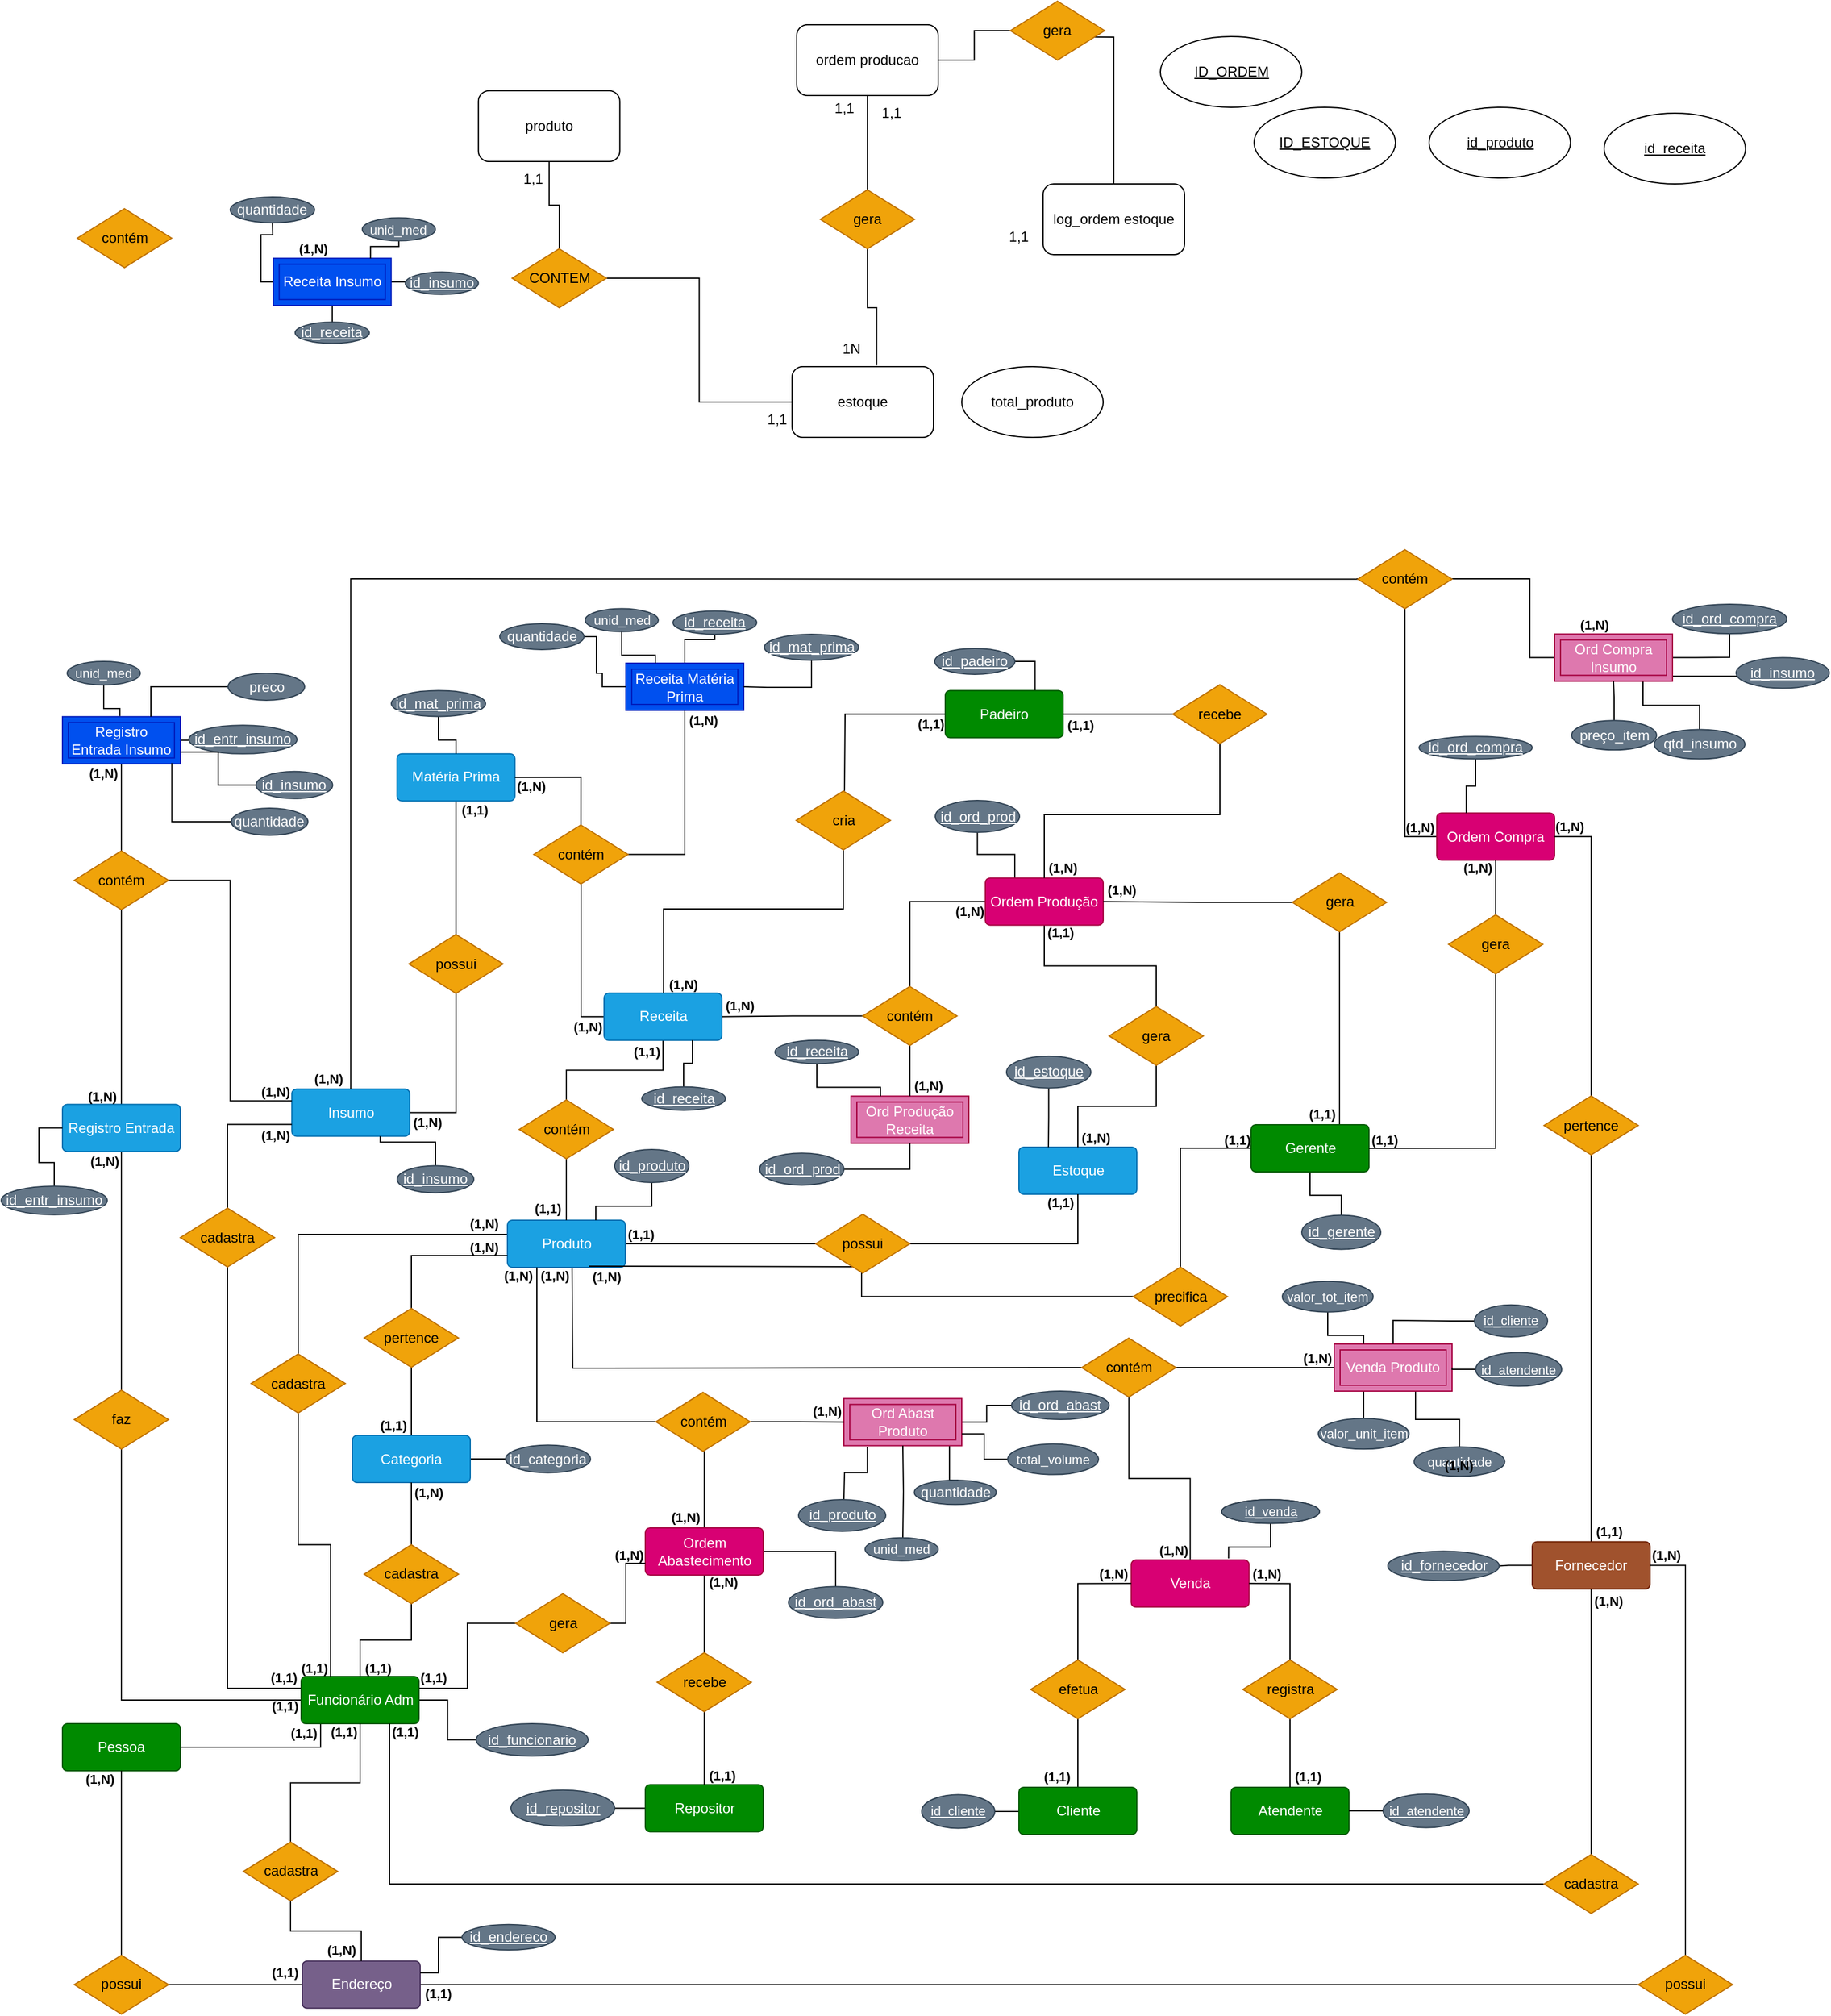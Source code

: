 <mxfile version="20.2.3" type="device"><diagram id="SbLSgrSdYf2UWurNoVlB" name="Página-1"><mxGraphModel dx="1396" dy="1542" grid="1" gridSize="10" guides="1" tooltips="1" connect="1" arrows="1" fold="1" page="1" pageScale="1" pageWidth="1100" pageHeight="850" math="0" shadow="0"><root><mxCell id="0"/><mxCell id="1" parent="0"/><mxCell id="jh5kyQnCm93y4jnMjV3u-525" style="edgeStyle=orthogonalEdgeStyle;rounded=0;orthogonalLoop=1;jettySize=auto;html=1;entryX=0;entryY=0.5;entryDx=0;entryDy=0;endArrow=none;endFill=0;" parent="1" source="jh5kyQnCm93y4jnMjV3u-526" target="jh5kyQnCm93y4jnMjV3u-743" edge="1"><mxGeometry relative="1" as="geometry"/></mxCell><mxCell id="jh5kyQnCm93y4jnMjV3u-526" value="Endereço" style="rounded=1;arcSize=10;whiteSpace=wrap;html=1;align=center;fillColor=#76608a;strokeColor=#432D57;fontColor=#ffffff;" parent="1" vertex="1"><mxGeometry x="1795.5" y="2232.42" width="100" height="40" as="geometry"/></mxCell><mxCell id="jh5kyQnCm93y4jnMjV3u-527" style="edgeStyle=orthogonalEdgeStyle;rounded=0;orthogonalLoop=1;jettySize=auto;html=1;endArrow=none;endFill=0;exitX=0.25;exitY=1;exitDx=0;exitDy=0;" parent="1" source="jh5kyQnCm93y4jnMjV3u-529" target="jh5kyQnCm93y4jnMjV3u-535" edge="1"><mxGeometry relative="1" as="geometry"/></mxCell><mxCell id="jh5kyQnCm93y4jnMjV3u-528" style="edgeStyle=orthogonalEdgeStyle;rounded=0;orthogonalLoop=1;jettySize=auto;html=1;entryX=0.5;entryY=0;entryDx=0;entryDy=0;endArrow=none;endFill=0;" parent="1" source="jh5kyQnCm93y4jnMjV3u-529" target="jh5kyQnCm93y4jnMjV3u-536" edge="1"><mxGeometry relative="1" as="geometry"><Array as="points"><mxPoint x="2740" y="1773.02"/><mxPoint x="2777" y="1773.02"/></Array></mxGeometry></mxCell><mxCell id="jh5kyQnCm93y4jnMjV3u-529" value="Venda Produto" style="shape=ext;margin=3;double=1;whiteSpace=wrap;html=1;align=center;fillColor=#DE78AE;fontColor=#ffffff;strokeColor=#A50040;" parent="1" vertex="1"><mxGeometry x="2671" y="1709.02" width="100" height="40" as="geometry"/></mxCell><mxCell id="jh5kyQnCm93y4jnMjV3u-530" style="edgeStyle=orthogonalEdgeStyle;rounded=0;orthogonalLoop=1;jettySize=auto;html=1;endArrow=none;endFill=0;" parent="1" source="jh5kyQnCm93y4jnMjV3u-533" target="jh5kyQnCm93y4jnMjV3u-529" edge="1"><mxGeometry relative="1" as="geometry"/></mxCell><mxCell id="jh5kyQnCm93y4jnMjV3u-531" style="edgeStyle=orthogonalEdgeStyle;rounded=0;orthogonalLoop=1;jettySize=auto;html=1;entryX=-0.073;entryY=0.257;entryDx=0;entryDy=0;entryPerimeter=0;endArrow=none;endFill=0;" parent="1" edge="1"><mxGeometry relative="1" as="geometry"><mxPoint x="2459.782" y="1729" as="sourcePoint"/><mxPoint x="2024.37" y="1644.55" as="targetPoint"/></mxGeometry></mxCell><mxCell id="jh5kyQnCm93y4jnMjV3u-532" style="edgeStyle=orthogonalEdgeStyle;rounded=0;orthogonalLoop=1;jettySize=auto;html=1;endArrow=none;endFill=0;" parent="1" source="jh5kyQnCm93y4jnMjV3u-533" target="jh5kyQnCm93y4jnMjV3u-685" edge="1"><mxGeometry relative="1" as="geometry"/></mxCell><mxCell id="jh5kyQnCm93y4jnMjV3u-533" value="contém" style="shape=rhombus;perimeter=rhombusPerimeter;whiteSpace=wrap;html=1;align=center;fillColor=#f0a30a;fontColor=#000000;strokeColor=#BD7000;" parent="1" vertex="1"><mxGeometry x="2456.75" y="1704.02" width="80" height="50" as="geometry"/></mxCell><mxCell id="jh5kyQnCm93y4jnMjV3u-534" value="(1,N)" style="text;html=1;strokeColor=none;fillColor=none;align=center;verticalAlign=middle;whiteSpace=wrap;rounded=0;fontSize=11;fontStyle=1" parent="1" vertex="1"><mxGeometry x="1979.5" y="1635.84" width="60" height="30" as="geometry"/></mxCell><mxCell id="jh5kyQnCm93y4jnMjV3u-535" value="valor_unit_item" style="ellipse;whiteSpace=wrap;html=1;align=center;fontSize=11;fillColor=#647687;fontColor=#ffffff;strokeColor=#314354;" parent="1" vertex="1"><mxGeometry x="2657.5" y="1772.17" width="77" height="26" as="geometry"/></mxCell><mxCell id="jh5kyQnCm93y4jnMjV3u-536" value="quantidade" style="ellipse;whiteSpace=wrap;html=1;align=center;fontSize=11;fillColor=#647687;fontColor=#ffffff;strokeColor=#314354;" parent="1" vertex="1"><mxGeometry x="2738.75" y="1796.27" width="77" height="25" as="geometry"/></mxCell><mxCell id="jh5kyQnCm93y4jnMjV3u-537" value="(1,N)" style="text;html=1;strokeColor=none;fillColor=none;align=center;verticalAlign=middle;whiteSpace=wrap;rounded=0;fontSize=11;fontStyle=1" parent="1" vertex="1"><mxGeometry x="2627" y="1705.52" width="60" height="30" as="geometry"/></mxCell><mxCell id="jh5kyQnCm93y4jnMjV3u-539" style="edgeStyle=orthogonalEdgeStyle;rounded=0;orthogonalLoop=1;jettySize=auto;html=1;endArrow=none;endFill=0;" parent="1" source="jh5kyQnCm93y4jnMjV3u-540" target="jh5kyQnCm93y4jnMjV3u-529" edge="1"><mxGeometry relative="1" as="geometry"/></mxCell><mxCell id="jh5kyQnCm93y4jnMjV3u-540" value="id_atendente" style="ellipse;whiteSpace=wrap;html=1;align=center;fontSize=11;fillColor=#647687;fontStyle=4;fontColor=#ffffff;strokeColor=#314354;" parent="1" vertex="1"><mxGeometry x="2791" y="1716.3" width="73" height="28.5" as="geometry"/></mxCell><mxCell id="jh5kyQnCm93y4jnMjV3u-541" style="edgeStyle=orthogonalEdgeStyle;rounded=0;orthogonalLoop=1;jettySize=auto;html=1;entryX=0;entryY=0.5;entryDx=0;entryDy=0;endArrow=none;endFill=0;" parent="1" source="jh5kyQnCm93y4jnMjV3u-545" target="jh5kyQnCm93y4jnMjV3u-561" edge="1"><mxGeometry relative="1" as="geometry"/></mxCell><mxCell id="jh5kyQnCm93y4jnMjV3u-542" style="edgeStyle=orthogonalEdgeStyle;rounded=0;orthogonalLoop=1;jettySize=auto;html=1;endArrow=none;endFill=0;exitX=0;exitY=0.25;exitDx=0;exitDy=0;" parent="1" source="jh5kyQnCm93y4jnMjV3u-545" target="jh5kyQnCm93y4jnMjV3u-709" edge="1"><mxGeometry relative="1" as="geometry"/></mxCell><mxCell id="jh5kyQnCm93y4jnMjV3u-543" style="edgeStyle=orthogonalEdgeStyle;rounded=0;orthogonalLoop=1;jettySize=auto;html=1;entryX=0.5;entryY=1;entryDx=0;entryDy=0;endArrow=none;endFill=0;" parent="1" source="jh5kyQnCm93y4jnMjV3u-545" target="jh5kyQnCm93y4jnMjV3u-713" edge="1"><mxGeometry relative="1" as="geometry"/></mxCell><mxCell id="jh5kyQnCm93y4jnMjV3u-544" style="edgeStyle=orthogonalEdgeStyle;rounded=0;orthogonalLoop=1;jettySize=auto;html=1;entryX=0.5;entryY=1;entryDx=0;entryDy=0;endArrow=none;endFill=0;" parent="1" source="jh5kyQnCm93y4jnMjV3u-545" target="jh5kyQnCm93y4jnMjV3u-559" edge="1"><mxGeometry relative="1" as="geometry"/></mxCell><mxCell id="2ZQebssucrYXq6zu8Ild-40" style="edgeStyle=orthogonalEdgeStyle;rounded=0;orthogonalLoop=1;jettySize=auto;html=1;entryX=0;entryY=0.5;entryDx=0;entryDy=0;endArrow=none;endFill=0;exitX=1;exitY=0.25;exitDx=0;exitDy=0;" parent="1" source="jh5kyQnCm93y4jnMjV3u-545" target="2ZQebssucrYXq6zu8Ild-39" edge="1"><mxGeometry relative="1" as="geometry"><mxPoint x="1900" y="2000" as="sourcePoint"/></mxGeometry></mxCell><mxCell id="jh5kyQnCm93y4jnMjV3u-545" value="Funcionário Adm" style="rounded=1;arcSize=10;whiteSpace=wrap;html=1;align=center;fillColor=#008a00;fontColor=#ffffff;strokeColor=#005700;" parent="1" vertex="1"><mxGeometry x="1794.5" y="1991.02" width="100" height="40" as="geometry"/></mxCell><mxCell id="jh5kyQnCm93y4jnMjV3u-546" style="edgeStyle=orthogonalEdgeStyle;rounded=0;orthogonalLoop=1;jettySize=auto;html=1;entryX=0.5;entryY=0;entryDx=0;entryDy=0;endArrow=none;endFill=0;" parent="1" source="jh5kyQnCm93y4jnMjV3u-548" target="jh5kyQnCm93y4jnMjV3u-554" edge="1"><mxGeometry relative="1" as="geometry"/></mxCell><mxCell id="jh5kyQnCm93y4jnMjV3u-547" style="edgeStyle=orthogonalEdgeStyle;rounded=0;orthogonalLoop=1;jettySize=auto;html=1;endArrow=none;endFill=0;" parent="1" source="jh5kyQnCm93y4jnMjV3u-548" edge="1"><mxGeometry relative="1" as="geometry"><mxPoint x="2136.5" y="1800.02" as="targetPoint"/></mxGeometry></mxCell><mxCell id="2ZQebssucrYXq6zu8Ild-46" style="edgeStyle=orthogonalEdgeStyle;rounded=0;orthogonalLoop=1;jettySize=auto;html=1;endArrow=none;endFill=0;" parent="1" source="jh5kyQnCm93y4jnMjV3u-548" target="jh5kyQnCm93y4jnMjV3u-563" edge="1"><mxGeometry relative="1" as="geometry"/></mxCell><mxCell id="jh5kyQnCm93y4jnMjV3u-548" value="Ordem Abastecimento" style="rounded=1;arcSize=10;whiteSpace=wrap;html=1;align=center;fillColor=#d80073;fontColor=#ffffff;strokeColor=#A50040;" parent="1" vertex="1"><mxGeometry x="2086.5" y="1864.98" width="100" height="40" as="geometry"/></mxCell><mxCell id="jh5kyQnCm93y4jnMjV3u-549" style="edgeStyle=orthogonalEdgeStyle;rounded=0;orthogonalLoop=1;jettySize=auto;html=1;entryX=0;entryY=0.5;entryDx=0;entryDy=0;endArrow=none;endFill=0;" parent="1" source="jh5kyQnCm93y4jnMjV3u-550" target="jh5kyQnCm93y4jnMjV3u-760" edge="1"><mxGeometry relative="1" as="geometry"><mxPoint x="2380" y="1774.52" as="targetPoint"/></mxGeometry></mxCell><mxCell id="jh5kyQnCm93y4jnMjV3u-550" value="Ord Abast Produto" style="shape=ext;margin=3;double=1;whiteSpace=wrap;html=1;align=center;fillColor=#DE78AE;fontColor=#ffffff;strokeColor=#A50040;" parent="1" vertex="1"><mxGeometry x="2255" y="1755.27" width="100" height="40" as="geometry"/></mxCell><mxCell id="jh5kyQnCm93y4jnMjV3u-551" value="" style="edgeStyle=orthogonalEdgeStyle;rounded=0;orthogonalLoop=1;jettySize=auto;html=1;fontSize=11;endArrow=none;endFill=0;" parent="1" source="jh5kyQnCm93y4jnMjV3u-552" target="jh5kyQnCm93y4jnMjV3u-560" edge="1"><mxGeometry relative="1" as="geometry"/></mxCell><mxCell id="jh5kyQnCm93y4jnMjV3u-552" value="Repositor" style="rounded=1;arcSize=10;whiteSpace=wrap;html=1;align=center;fillColor=#008a00;fontColor=#ffffff;strokeColor=#005700;" parent="1" vertex="1"><mxGeometry x="2086.5" y="2082.7" width="100" height="40" as="geometry"/></mxCell><mxCell id="jh5kyQnCm93y4jnMjV3u-553" style="edgeStyle=orthogonalEdgeStyle;rounded=0;orthogonalLoop=1;jettySize=auto;html=1;entryX=0.5;entryY=0;entryDx=0;entryDy=0;endArrow=none;endFill=0;" parent="1" source="jh5kyQnCm93y4jnMjV3u-554" target="jh5kyQnCm93y4jnMjV3u-552" edge="1"><mxGeometry relative="1" as="geometry"/></mxCell><mxCell id="jh5kyQnCm93y4jnMjV3u-554" value="recebe" style="shape=rhombus;perimeter=rhombusPerimeter;whiteSpace=wrap;html=1;align=center;fillColor=#f0a30a;fontColor=#000000;strokeColor=#BD7000;" parent="1" vertex="1"><mxGeometry x="2096.5" y="1970.85" width="80" height="50" as="geometry"/></mxCell><mxCell id="jh5kyQnCm93y4jnMjV3u-555" style="edgeStyle=orthogonalEdgeStyle;rounded=0;orthogonalLoop=1;jettySize=auto;html=1;entryX=0.25;entryY=0;entryDx=0;entryDy=0;endArrow=none;endFill=0;" parent="1" source="jh5kyQnCm93y4jnMjV3u-557" target="jh5kyQnCm93y4jnMjV3u-545" edge="1"><mxGeometry relative="1" as="geometry"/></mxCell><mxCell id="jh5kyQnCm93y4jnMjV3u-556" style="edgeStyle=orthogonalEdgeStyle;rounded=0;orthogonalLoop=1;jettySize=auto;html=1;endArrow=none;endFill=0;exitX=0.5;exitY=0;exitDx=0;exitDy=0;" parent="1" source="jh5kyQnCm93y4jnMjV3u-557" target="jh5kyQnCm93y4jnMjV3u-611" edge="1"><mxGeometry relative="1" as="geometry"><mxPoint x="1955.5" y="1615.97" as="targetPoint"/><Array as="points"><mxPoint x="1792" y="1616.02"/></Array></mxGeometry></mxCell><mxCell id="jh5kyQnCm93y4jnMjV3u-557" value="cadastra" style="shape=rhombus;perimeter=rhombusPerimeter;whiteSpace=wrap;html=1;align=center;fillColor=#f0a30a;fontColor=#000000;strokeColor=#BD7000;" parent="1" vertex="1"><mxGeometry x="1752" y="1717.52" width="80" height="50" as="geometry"/></mxCell><mxCell id="2ZQebssucrYXq6zu8Ild-5" style="edgeStyle=orthogonalEdgeStyle;rounded=0;orthogonalLoop=1;jettySize=auto;html=1;endArrow=none;endFill=0;" parent="1" source="jh5kyQnCm93y4jnMjV3u-559" target="2ZQebssucrYXq6zu8Ild-4" edge="1"><mxGeometry relative="1" as="geometry"/></mxCell><mxCell id="jh5kyQnCm93y4jnMjV3u-559" value="faz" style="shape=rhombus;perimeter=rhombusPerimeter;whiteSpace=wrap;html=1;align=center;fillColor=#f0a30a;fontColor=#000000;strokeColor=#BD7000;" parent="1" vertex="1"><mxGeometry x="1602" y="1748.17" width="80" height="50" as="geometry"/></mxCell><mxCell id="jh5kyQnCm93y4jnMjV3u-560" value="id_repositor" style="ellipse;whiteSpace=wrap;html=1;rounded=1;arcSize=10;fontStyle=4;fillColor=#647687;fontColor=#ffffff;strokeColor=#314354;" parent="1" vertex="1"><mxGeometry x="1972.5" y="2087.43" width="88" height="30.55" as="geometry"/></mxCell><mxCell id="jh5kyQnCm93y4jnMjV3u-561" value="id_funcionario" style="ellipse;whiteSpace=wrap;html=1;rounded=1;arcSize=10;fontStyle=4;fillColor=#647687;fontColor=#ffffff;strokeColor=#314354;" parent="1" vertex="1"><mxGeometry x="1943" y="2031.02" width="95" height="27.5" as="geometry"/></mxCell><mxCell id="jh5kyQnCm93y4jnMjV3u-563" value="id_ord_abast" style="ellipse;whiteSpace=wrap;html=1;rounded=1;arcSize=10;fontStyle=4;fillColor=#647687;fontColor=#ffffff;strokeColor=#314354;" parent="1" vertex="1"><mxGeometry x="2208" y="1914.77" width="80" height="27" as="geometry"/></mxCell><mxCell id="jh5kyQnCm93y4jnMjV3u-564" style="edgeStyle=orthogonalEdgeStyle;rounded=0;orthogonalLoop=1;jettySize=auto;html=1;entryX=0.199;entryY=1.028;entryDx=0;entryDy=0;entryPerimeter=0;endArrow=none;endFill=0;" parent="1" target="jh5kyQnCm93y4jnMjV3u-550" edge="1"><mxGeometry relative="1" as="geometry"><mxPoint x="2255" y="1840.98" as="sourcePoint"/></mxGeometry></mxCell><mxCell id="jh5kyQnCm93y4jnMjV3u-565" style="edgeStyle=orthogonalEdgeStyle;rounded=0;orthogonalLoop=1;jettySize=auto;html=1;endArrow=none;endFill=0;" parent="1" source="jh5kyQnCm93y4jnMjV3u-567" target="jh5kyQnCm93y4jnMjV3u-545" edge="1"><mxGeometry relative="1" as="geometry"/></mxCell><mxCell id="jh5kyQnCm93y4jnMjV3u-566" style="edgeStyle=orthogonalEdgeStyle;rounded=0;orthogonalLoop=1;jettySize=auto;html=1;endArrow=none;endFill=0;exitX=0.5;exitY=1;exitDx=0;exitDy=0;" parent="1" source="jh5kyQnCm93y4jnMjV3u-567" target="jh5kyQnCm93y4jnMjV3u-526" edge="1"><mxGeometry relative="1" as="geometry"><mxPoint x="1785.474" y="2162.404" as="sourcePoint"/></mxGeometry></mxCell><mxCell id="jh5kyQnCm93y4jnMjV3u-567" value="cadastra" style="shape=rhombus;perimeter=rhombusPerimeter;whiteSpace=wrap;html=1;align=center;fillColor=#f0a30a;fontColor=#000000;strokeColor=#BD7000;" parent="1" vertex="1"><mxGeometry x="1745.5" y="2131.42" width="80" height="50" as="geometry"/></mxCell><mxCell id="jh5kyQnCm93y4jnMjV3u-568" style="edgeStyle=orthogonalEdgeStyle;rounded=0;orthogonalLoop=1;jettySize=auto;html=1;entryX=1;entryY=0.25;entryDx=0;entryDy=0;endArrow=none;endFill=0;" parent="1" source="jh5kyQnCm93y4jnMjV3u-569" target="jh5kyQnCm93y4jnMjV3u-526" edge="1"><mxGeometry relative="1" as="geometry"/></mxCell><mxCell id="jh5kyQnCm93y4jnMjV3u-569" value="id_endereco" style="ellipse;whiteSpace=wrap;html=1;rounded=1;arcSize=10;fontStyle=4;fillColor=#647687;fontColor=#ffffff;strokeColor=#314354;" parent="1" vertex="1"><mxGeometry x="1931" y="2201.42" width="79" height="21.6" as="geometry"/></mxCell><mxCell id="2ZQebssucrYXq6zu8Ild-38" style="edgeStyle=orthogonalEdgeStyle;rounded=0;orthogonalLoop=1;jettySize=auto;html=1;entryX=1;entryY=0.75;entryDx=0;entryDy=0;endArrow=none;endFill=0;" parent="1" source="jh5kyQnCm93y4jnMjV3u-573" target="jh5kyQnCm93y4jnMjV3u-550" edge="1"><mxGeometry relative="1" as="geometry"/></mxCell><mxCell id="jh5kyQnCm93y4jnMjV3u-573" value="total_volume" style="ellipse;whiteSpace=wrap;html=1;align=center;fontSize=11;fillColor=#647687;fontColor=#ffffff;strokeColor=#314354;" parent="1" vertex="1"><mxGeometry x="2394" y="1793.8" width="77" height="26" as="geometry"/></mxCell><mxCell id="jh5kyQnCm93y4jnMjV3u-574" style="edgeStyle=orthogonalEdgeStyle;rounded=0;orthogonalLoop=1;jettySize=auto;html=1;entryX=0.896;entryY=1.009;entryDx=0;entryDy=0;entryPerimeter=0;endArrow=none;endFill=0;" parent="1" target="jh5kyQnCm93y4jnMjV3u-550" edge="1"><mxGeometry relative="1" as="geometry"><mxPoint x="2352" y="1824.48" as="sourcePoint"/></mxGeometry></mxCell><mxCell id="jh5kyQnCm93y4jnMjV3u-575" value="(1,N)" style="text;html=1;strokeColor=none;fillColor=none;align=center;verticalAlign=middle;whiteSpace=wrap;rounded=0;fontSize=11;fontStyle=1" parent="1" vertex="1"><mxGeometry x="1798.5" y="2208.42" width="60" height="30" as="geometry"/></mxCell><mxCell id="jh5kyQnCm93y4jnMjV3u-576" value="(1,N)" style="text;html=1;strokeColor=none;fillColor=none;align=center;verticalAlign=middle;whiteSpace=wrap;rounded=0;fontSize=11;fontStyle=1" parent="1" vertex="1"><mxGeometry x="2090.75" y="1841.17" width="60" height="30" as="geometry"/></mxCell><mxCell id="jh5kyQnCm93y4jnMjV3u-577" value="(1,1)" style="text;html=1;strokeColor=none;fillColor=none;align=center;verticalAlign=middle;whiteSpace=wrap;rounded=0;fontSize=11;fontStyle=1" parent="1" vertex="1"><mxGeometry x="2117.5" y="2060.2" width="68" height="30" as="geometry"/></mxCell><mxCell id="jh5kyQnCm93y4jnMjV3u-578" value="(1,N)" style="text;html=1;strokeColor=none;fillColor=none;align=center;verticalAlign=middle;whiteSpace=wrap;rounded=0;fontSize=11;fontStyle=1" parent="1" vertex="1"><mxGeometry x="2122.5" y="1896.17" width="60" height="30" as="geometry"/></mxCell><mxCell id="jh5kyQnCm93y4jnMjV3u-579" style="edgeStyle=orthogonalEdgeStyle;rounded=0;orthogonalLoop=1;jettySize=auto;html=1;entryX=0.5;entryY=1;entryDx=0;entryDy=0;endArrow=none;endFill=0;" parent="1" target="jh5kyQnCm93y4jnMjV3u-550" edge="1"><mxGeometry relative="1" as="geometry"><mxPoint x="2305" y="1873.32" as="sourcePoint"/></mxGeometry></mxCell><mxCell id="jh5kyQnCm93y4jnMjV3u-580" value="(1,N)" style="text;html=1;strokeColor=none;fillColor=none;align=center;verticalAlign=middle;whiteSpace=wrap;rounded=0;fontSize=11;fontStyle=1" parent="1" vertex="1"><mxGeometry x="2411" y="1289.69" width="60" height="30" as="geometry"/></mxCell><mxCell id="Sev54ECYu-xkbB_KwoRd-88" style="edgeStyle=orthogonalEdgeStyle;rounded=0;orthogonalLoop=1;jettySize=auto;html=1;entryX=0.5;entryY=0;entryDx=0;entryDy=0;endArrow=none;endFill=0;" edge="1" parent="1" source="jh5kyQnCm93y4jnMjV3u-583" target="jh5kyQnCm93y4jnMjV3u-617"><mxGeometry relative="1" as="geometry"/></mxCell><mxCell id="Sev54ECYu-xkbB_KwoRd-91" style="edgeStyle=orthogonalEdgeStyle;rounded=0;orthogonalLoop=1;jettySize=auto;html=1;endArrow=none;endFill=0;" edge="1" parent="1" source="jh5kyQnCm93y4jnMjV3u-583" target="Sev54ECYu-xkbB_KwoRd-59"><mxGeometry relative="1" as="geometry"><Array as="points"><mxPoint x="2032" y="1431"/></Array></mxGeometry></mxCell><mxCell id="jh5kyQnCm93y4jnMjV3u-583" value="Receita&lt;br&gt;" style="rounded=1;arcSize=10;whiteSpace=wrap;html=1;align=center;fillColor=#1ba1e2;fontColor=#ffffff;strokeColor=#006EAF;" parent="1" vertex="1"><mxGeometry x="2051.5" y="1411.42" width="100" height="40" as="geometry"/></mxCell><mxCell id="jh5kyQnCm93y4jnMjV3u-584" style="edgeStyle=orthogonalEdgeStyle;rounded=0;orthogonalLoop=1;jettySize=auto;html=1;entryX=0.5;entryY=0;entryDx=0;entryDy=0;fontSize=11;endArrow=none;endFill=0;" parent="1" source="jh5kyQnCm93y4jnMjV3u-586" target="jh5kyQnCm93y4jnMjV3u-604" edge="1"><mxGeometry relative="1" as="geometry"/></mxCell><mxCell id="jh5kyQnCm93y4jnMjV3u-585" value="" style="edgeStyle=orthogonalEdgeStyle;rounded=0;orthogonalLoop=1;jettySize=auto;html=1;fontSize=11;endArrow=none;endFill=0;exitX=0.25;exitY=0;exitDx=0;exitDy=0;" parent="1" source="jh5kyQnCm93y4jnMjV3u-586" target="jh5kyQnCm93y4jnMjV3u-662" edge="1"><mxGeometry relative="1" as="geometry"/></mxCell><mxCell id="Sev54ECYu-xkbB_KwoRd-120" style="edgeStyle=orthogonalEdgeStyle;rounded=0;orthogonalLoop=1;jettySize=auto;html=1;endArrow=none;endFill=0;exitX=0.5;exitY=1;exitDx=0;exitDy=0;" edge="1" parent="1" source="jh5kyQnCm93y4jnMjV3u-586" target="Sev54ECYu-xkbB_KwoRd-118"><mxGeometry relative="1" as="geometry"/></mxCell><mxCell id="jh5kyQnCm93y4jnMjV3u-586" value="Ordem Produção" style="rounded=1;arcSize=10;whiteSpace=wrap;html=1;align=center;fillColor=#d80073;fontColor=#ffffff;strokeColor=#A50040;" parent="1" vertex="1"><mxGeometry x="2375" y="1313.69" width="100" height="40" as="geometry"/></mxCell><mxCell id="jh5kyQnCm93y4jnMjV3u-587" style="edgeStyle=orthogonalEdgeStyle;rounded=0;orthogonalLoop=1;jettySize=auto;html=1;fontSize=11;endArrow=none;endFill=0;" parent="1" source="jh5kyQnCm93y4jnMjV3u-590" edge="1"><mxGeometry relative="1" as="geometry"><mxPoint x="2255.5" y="1239.93" as="targetPoint"/></mxGeometry></mxCell><mxCell id="jh5kyQnCm93y4jnMjV3u-588" style="edgeStyle=orthogonalEdgeStyle;rounded=0;orthogonalLoop=1;jettySize=auto;html=1;entryX=0;entryY=0.5;entryDx=0;entryDy=0;fontSize=11;endArrow=none;endFill=0;" parent="1" source="jh5kyQnCm93y4jnMjV3u-590" target="jh5kyQnCm93y4jnMjV3u-609" edge="1"><mxGeometry relative="1" as="geometry"/></mxCell><mxCell id="jh5kyQnCm93y4jnMjV3u-590" value="Padeiro" style="rounded=1;arcSize=10;whiteSpace=wrap;html=1;align=center;fillColor=#008a00;fontColor=#ffffff;strokeColor=#005700;" parent="1" vertex="1"><mxGeometry x="2341" y="1154.74" width="100" height="40" as="geometry"/></mxCell><mxCell id="jh5kyQnCm93y4jnMjV3u-593" value="Insumo" style="rounded=1;arcSize=10;whiteSpace=wrap;html=1;align=center;fillColor=#1ba1e2;fontColor=#ffffff;strokeColor=#006EAF;" parent="1" vertex="1"><mxGeometry x="1786.63" y="1492.74" width="100" height="40" as="geometry"/></mxCell><mxCell id="jh5kyQnCm93y4jnMjV3u-597" value="Ord Produção Receita" style="shape=ext;margin=3;double=1;whiteSpace=wrap;html=1;align=center;fillColor=#DE78AE;fontColor=#ffffff;strokeColor=#A50040;" parent="1" vertex="1"><mxGeometry x="2261" y="1498.74" width="100" height="40" as="geometry"/></mxCell><mxCell id="jh5kyQnCm93y4jnMjV3u-598" style="edgeStyle=orthogonalEdgeStyle;rounded=0;orthogonalLoop=1;jettySize=auto;html=1;endArrow=none;endFill=0;" parent="1" source="jh5kyQnCm93y4jnMjV3u-601" target="jh5kyQnCm93y4jnMjV3u-671" edge="1"><mxGeometry relative="1" as="geometry"/></mxCell><mxCell id="jh5kyQnCm93y4jnMjV3u-599" style="edgeStyle=orthogonalEdgeStyle;rounded=0;orthogonalLoop=1;jettySize=auto;html=1;entryX=0;entryY=0.5;entryDx=0;entryDy=0;endArrow=none;endFill=0;" parent="1" source="jh5kyQnCm93y4jnMjV3u-601" target="jh5kyQnCm93y4jnMjV3u-670" edge="1"><mxGeometry relative="1" as="geometry"/></mxCell><mxCell id="jh5kyQnCm93y4jnMjV3u-600" style="edgeStyle=orthogonalEdgeStyle;rounded=0;orthogonalLoop=1;jettySize=auto;html=1;endArrow=none;endFill=0;exitX=0;exitY=0.5;exitDx=0;exitDy=0;" parent="1" source="jh5kyQnCm93y4jnMjV3u-601" target="jh5kyQnCm93y4jnMjV3u-672" edge="1"><mxGeometry relative="1" as="geometry"><Array as="points"><mxPoint x="1760.37" y="808.1"/><mxPoint x="1760.37" y="768.1"/><mxPoint x="1770.37" y="768.1"/></Array></mxGeometry></mxCell><mxCell id="jh5kyQnCm93y4jnMjV3u-601" value="Receita Insumo" style="shape=ext;margin=3;double=1;whiteSpace=wrap;html=1;align=center;fillColor=#0050ef;strokeColor=#001DBC;fontColor=#ffffff;" parent="1" vertex="1"><mxGeometry x="1770.87" y="788.1" width="100" height="40" as="geometry"/></mxCell><mxCell id="jh5kyQnCm93y4jnMjV3u-602" style="edgeStyle=orthogonalEdgeStyle;rounded=0;orthogonalLoop=1;jettySize=auto;html=1;entryX=0.5;entryY=0;entryDx=0;entryDy=0;fontSize=11;endArrow=none;endFill=0;" parent="1" source="jh5kyQnCm93y4jnMjV3u-604" target="jh5kyQnCm93y4jnMjV3u-597" edge="1"><mxGeometry relative="1" as="geometry"/></mxCell><mxCell id="jh5kyQnCm93y4jnMjV3u-603" style="edgeStyle=orthogonalEdgeStyle;rounded=0;orthogonalLoop=1;jettySize=auto;html=1;fontSize=11;endArrow=none;endFill=0;" parent="1" source="jh5kyQnCm93y4jnMjV3u-604" target="jh5kyQnCm93y4jnMjV3u-583" edge="1"><mxGeometry relative="1" as="geometry"/></mxCell><mxCell id="jh5kyQnCm93y4jnMjV3u-604" value="contém" style="shape=rhombus;perimeter=rhombusPerimeter;whiteSpace=wrap;html=1;align=center;fillColor=#f0a30a;fontColor=#000000;strokeColor=#BD7000;" parent="1" vertex="1"><mxGeometry x="2271" y="1405.74" width="80" height="50" as="geometry"/></mxCell><mxCell id="Sev54ECYu-xkbB_KwoRd-89" style="edgeStyle=orthogonalEdgeStyle;rounded=0;orthogonalLoop=1;jettySize=auto;html=1;endArrow=none;endFill=0;" edge="1" parent="1" source="jh5kyQnCm93y4jnMjV3u-606" target="jh5kyQnCm93y4jnMjV3u-583"><mxGeometry relative="1" as="geometry"><Array as="points"><mxPoint x="2255" y="1340"/><mxPoint x="2102" y="1340"/></Array></mxGeometry></mxCell><mxCell id="jh5kyQnCm93y4jnMjV3u-606" value="cria" style="shape=rhombus;perimeter=rhombusPerimeter;whiteSpace=wrap;html=1;align=center;fillColor=#f0a30a;fontColor=#000000;strokeColor=#BD7000;" parent="1" vertex="1"><mxGeometry x="2214.5" y="1239.93" width="80" height="50" as="geometry"/></mxCell><mxCell id="jh5kyQnCm93y4jnMjV3u-607" style="edgeStyle=orthogonalEdgeStyle;rounded=0;orthogonalLoop=1;jettySize=auto;html=1;exitX=0.5;exitY=1;exitDx=0;exitDy=0;fontSize=11;endArrow=none;endFill=0;" parent="1" source="jh5kyQnCm93y4jnMjV3u-590" target="jh5kyQnCm93y4jnMjV3u-590" edge="1"><mxGeometry relative="1" as="geometry"/></mxCell><mxCell id="jh5kyQnCm93y4jnMjV3u-608" style="edgeStyle=orthogonalEdgeStyle;rounded=0;orthogonalLoop=1;jettySize=auto;html=1;fontSize=11;endArrow=none;endFill=0;" parent="1" source="jh5kyQnCm93y4jnMjV3u-609" target="jh5kyQnCm93y4jnMjV3u-586" edge="1"><mxGeometry relative="1" as="geometry"><Array as="points"><mxPoint x="2574" y="1260"/><mxPoint x="2425" y="1260"/></Array></mxGeometry></mxCell><mxCell id="jh5kyQnCm93y4jnMjV3u-609" value="recebe" style="shape=rhombus;perimeter=rhombusPerimeter;whiteSpace=wrap;html=1;align=center;fillColor=#f0a30a;fontColor=#000000;strokeColor=#BD7000;" parent="1" vertex="1"><mxGeometry x="2534" y="1149.74" width="80" height="50" as="geometry"/></mxCell><mxCell id="Sev54ECYu-xkbB_KwoRd-130" style="edgeStyle=orthogonalEdgeStyle;rounded=0;orthogonalLoop=1;jettySize=auto;html=1;entryX=0;entryY=0.5;entryDx=0;entryDy=0;endArrow=none;endFill=0;" edge="1" parent="1" source="jh5kyQnCm93y4jnMjV3u-611" target="Sev54ECYu-xkbB_KwoRd-126"><mxGeometry relative="1" as="geometry"/></mxCell><mxCell id="jh5kyQnCm93y4jnMjV3u-611" value="Produto&lt;br&gt;" style="rounded=1;arcSize=10;whiteSpace=wrap;html=1;align=center;fillColor=#1ba1e2;fontColor=#ffffff;strokeColor=#006EAF;" parent="1" vertex="1"><mxGeometry x="1969.5" y="1603.97" width="100" height="40" as="geometry"/></mxCell><mxCell id="jh5kyQnCm93y4jnMjV3u-615" value="contém" style="shape=rhombus;perimeter=rhombusPerimeter;whiteSpace=wrap;html=1;align=center;fillColor=#f0a30a;fontColor=#000000;strokeColor=#BD7000;" parent="1" vertex="1"><mxGeometry x="1604.62" y="746" width="80" height="50" as="geometry"/></mxCell><mxCell id="jh5kyQnCm93y4jnMjV3u-616" style="edgeStyle=orthogonalEdgeStyle;rounded=0;orthogonalLoop=1;jettySize=auto;html=1;entryX=0.5;entryY=0;entryDx=0;entryDy=0;fontSize=11;endArrow=none;endFill=0;" parent="1" source="jh5kyQnCm93y4jnMjV3u-617" target="jh5kyQnCm93y4jnMjV3u-611" edge="1"><mxGeometry relative="1" as="geometry"/></mxCell><mxCell id="jh5kyQnCm93y4jnMjV3u-617" value="contém" style="shape=rhombus;perimeter=rhombusPerimeter;whiteSpace=wrap;html=1;align=center;fillColor=#f0a30a;fontColor=#000000;strokeColor=#BD7000;" parent="1" vertex="1"><mxGeometry x="1979.5" y="1501.97" width="80" height="50" as="geometry"/></mxCell><mxCell id="jh5kyQnCm93y4jnMjV3u-618" value="(1,N)" style="text;html=1;strokeColor=none;fillColor=none;align=center;verticalAlign=middle;whiteSpace=wrap;rounded=0;fontSize=11;" parent="1" vertex="1"><mxGeometry x="2768" y="1356.72" width="60" height="30" as="geometry"/></mxCell><mxCell id="jh5kyQnCm93y4jnMjV3u-619" value="(1,N)" style="text;html=1;strokeColor=none;fillColor=none;align=center;verticalAlign=middle;whiteSpace=wrap;rounded=0;fontSize=11;fontStyle=1" parent="1" vertex="1"><mxGeometry x="2136.5" y="1410.42" width="60" height="23.95" as="geometry"/></mxCell><mxCell id="jh5kyQnCm93y4jnMjV3u-620" value="(1,N)" style="text;html=1;strokeColor=none;fillColor=none;align=center;verticalAlign=middle;whiteSpace=wrap;rounded=0;fontSize=11;fontStyle=1" parent="1" vertex="1"><mxGeometry x="2297" y="1474.69" width="60" height="30" as="geometry"/></mxCell><mxCell id="jh5kyQnCm93y4jnMjV3u-621" value="(1,N)" style="text;html=1;strokeColor=none;fillColor=none;align=center;verticalAlign=middle;whiteSpace=wrap;rounded=0;fontSize=11;fontStyle=1" parent="1" vertex="1"><mxGeometry x="1775.37" y="768.15" width="60" height="23.95" as="geometry"/></mxCell><mxCell id="jh5kyQnCm93y4jnMjV3u-622" value="(1,1)" style="text;html=1;strokeColor=none;fillColor=none;align=center;verticalAlign=middle;whiteSpace=wrap;rounded=0;fontSize=11;fontStyle=1" parent="1" vertex="1"><mxGeometry x="1974" y="1582.02" width="60" height="23.95" as="geometry"/></mxCell><mxCell id="jh5kyQnCm93y4jnMjV3u-623" value="(1,1)" style="text;html=1;strokeColor=none;fillColor=none;align=center;verticalAlign=middle;whiteSpace=wrap;rounded=0;fontSize=11;fontStyle=1" parent="1" vertex="1"><mxGeometry x="2058" y="1448.76" width="60" height="23.95" as="geometry"/></mxCell><mxCell id="jh5kyQnCm93y4jnMjV3u-624" value="(1,N)" style="text;html=1;strokeColor=none;fillColor=none;align=center;verticalAlign=middle;whiteSpace=wrap;rounded=0;fontSize=11;fontStyle=1" parent="1" vertex="1"><mxGeometry x="2747.25" y="1800.02" width="60" height="23.95" as="geometry"/></mxCell><mxCell id="jh5kyQnCm93y4jnMjV3u-625" value="(1,1)" style="text;html=1;strokeColor=none;fillColor=none;align=center;verticalAlign=middle;whiteSpace=wrap;rounded=0;fontSize=11;fontStyle=1" parent="1" vertex="1"><mxGeometry x="2299" y="1167.74" width="60" height="30" as="geometry"/></mxCell><mxCell id="jh5kyQnCm93y4jnMjV3u-626" style="edgeStyle=orthogonalEdgeStyle;rounded=0;orthogonalLoop=1;jettySize=auto;html=1;endArrow=none;endFill=0;exitX=0;exitY=0.5;exitDx=0;exitDy=0;" parent="1" source="jh5kyQnCm93y4jnMjV3u-627" target="jh5kyQnCm93y4jnMjV3u-733" edge="1"><mxGeometry relative="1" as="geometry"><Array as="points"><mxPoint x="2731" y="1279"/></Array></mxGeometry></mxCell><mxCell id="jh5kyQnCm93y4jnMjV3u-627" value="Ordem Compra&lt;br&gt;" style="rounded=1;arcSize=10;whiteSpace=wrap;html=1;align=center;fillColor=#d80073;fontColor=#ffffff;strokeColor=#A50040;" parent="1" vertex="1"><mxGeometry x="2758" y="1258.59" width="100" height="40" as="geometry"/></mxCell><mxCell id="jh5kyQnCm93y4jnMjV3u-628" style="edgeStyle=orthogonalEdgeStyle;rounded=0;orthogonalLoop=1;jettySize=auto;html=1;fontSize=11;endArrow=none;endFill=0;" parent="1" source="jh5kyQnCm93y4jnMjV3u-631" target="jh5kyQnCm93y4jnMjV3u-645" edge="1"><mxGeometry relative="1" as="geometry"/></mxCell><mxCell id="jh5kyQnCm93y4jnMjV3u-629" style="edgeStyle=orthogonalEdgeStyle;rounded=0;orthogonalLoop=1;jettySize=auto;html=1;fontSize=11;endArrow=none;endFill=0;exitX=0.75;exitY=0;exitDx=0;exitDy=0;" parent="1" source="jh5kyQnCm93y4jnMjV3u-631" target="jh5kyQnCm93y4jnMjV3u-647" edge="1"><mxGeometry relative="1" as="geometry"><mxPoint x="2530" y="1430" as="sourcePoint"/></mxGeometry></mxCell><mxCell id="Sev54ECYu-xkbB_KwoRd-102" style="edgeStyle=orthogonalEdgeStyle;rounded=0;orthogonalLoop=1;jettySize=auto;html=1;endArrow=none;endFill=0;" edge="1" parent="1" source="jh5kyQnCm93y4jnMjV3u-631" target="jh5kyQnCm93y4jnMjV3u-663"><mxGeometry relative="1" as="geometry"/></mxCell><mxCell id="jh5kyQnCm93y4jnMjV3u-631" value="Gerente&lt;br&gt;" style="rounded=1;arcSize=10;whiteSpace=wrap;html=1;align=center;fillColor=#008a00;fontColor=#ffffff;strokeColor=#005700;" parent="1" vertex="1"><mxGeometry x="2600.5" y="1522.94" width="100" height="40" as="geometry"/></mxCell><mxCell id="jh5kyQnCm93y4jnMjV3u-632" value="" style="edgeStyle=orthogonalEdgeStyle;rounded=0;orthogonalLoop=1;jettySize=auto;html=1;fontSize=11;endArrow=none;endFill=0;" parent="1" source="jh5kyQnCm93y4jnMjV3u-635" target="jh5kyQnCm93y4jnMjV3u-664" edge="1"><mxGeometry relative="1" as="geometry"/></mxCell><mxCell id="jh5kyQnCm93y4jnMjV3u-633" style="edgeStyle=orthogonalEdgeStyle;rounded=0;orthogonalLoop=1;jettySize=auto;html=1;entryX=0.5;entryY=1;entryDx=0;entryDy=0;endArrow=none;endFill=0;" parent="1" source="jh5kyQnCm93y4jnMjV3u-635" target="jh5kyQnCm93y4jnMjV3u-649" edge="1"><mxGeometry relative="1" as="geometry"/></mxCell><mxCell id="jh5kyQnCm93y4jnMjV3u-634" style="edgeStyle=orthogonalEdgeStyle;rounded=0;orthogonalLoop=1;jettySize=auto;html=1;entryX=0.5;entryY=0;entryDx=0;entryDy=0;endArrow=none;endFill=0;" parent="1" source="jh5kyQnCm93y4jnMjV3u-635" target="jh5kyQnCm93y4jnMjV3u-726" edge="1"><mxGeometry relative="1" as="geometry"/></mxCell><mxCell id="jh5kyQnCm93y4jnMjV3u-635" value="Fornecedor" style="rounded=1;arcSize=10;whiteSpace=wrap;html=1;align=center;fillColor=#a0522d;strokeColor=#6D1F00;fontColor=#ffffff;" parent="1" vertex="1"><mxGeometry x="2839" y="1876.77" width="100" height="40" as="geometry"/></mxCell><mxCell id="jh5kyQnCm93y4jnMjV3u-636" value="" style="edgeStyle=orthogonalEdgeStyle;rounded=0;orthogonalLoop=1;jettySize=auto;html=1;fontSize=11;endArrow=none;endFill=0;" parent="1" source="jh5kyQnCm93y4jnMjV3u-640" target="jh5kyQnCm93y4jnMjV3u-678" edge="1"><mxGeometry relative="1" as="geometry"><Array as="points"><mxPoint x="2989" y="1142.48"/><mxPoint x="2989" y="1142.48"/></Array></mxGeometry></mxCell><mxCell id="jh5kyQnCm93y4jnMjV3u-637" style="edgeStyle=orthogonalEdgeStyle;rounded=0;orthogonalLoop=1;jettySize=auto;html=1;endArrow=none;endFill=0;" parent="1" source="jh5kyQnCm93y4jnMjV3u-640" target="jh5kyQnCm93y4jnMjV3u-677" edge="1"><mxGeometry relative="1" as="geometry"><Array as="points"><mxPoint x="2978" y="1126.48"/><mxPoint x="3007" y="1126.48"/></Array></mxGeometry></mxCell><mxCell id="jh5kyQnCm93y4jnMjV3u-638" style="edgeStyle=orthogonalEdgeStyle;rounded=0;orthogonalLoop=1;jettySize=auto;html=1;endArrow=none;endFill=0;" parent="1" source="jh5kyQnCm93y4jnMjV3u-640" edge="1"><mxGeometry relative="1" as="geometry"><mxPoint x="2690" y="1060" as="targetPoint"/><Array as="points"><mxPoint x="2837" y="1060"/></Array></mxGeometry></mxCell><mxCell id="jh5kyQnCm93y4jnMjV3u-639" style="edgeStyle=orthogonalEdgeStyle;rounded=0;orthogonalLoop=1;jettySize=auto;html=1;endArrow=none;endFill=0;exitX=0.75;exitY=1;exitDx=0;exitDy=0;" parent="1" source="jh5kyQnCm93y4jnMjV3u-640" target="jh5kyQnCm93y4jnMjV3u-679" edge="1"><mxGeometry relative="1" as="geometry"/></mxCell><mxCell id="jh5kyQnCm93y4jnMjV3u-640" value="Ord Compra Insumo" style="shape=ext;margin=3;double=1;whiteSpace=wrap;html=1;align=center;fillColor=#DE78AE;fontColor=#ffffff;strokeColor=#A50040;" parent="1" vertex="1"><mxGeometry x="2858" y="1106.8" width="100" height="40" as="geometry"/></mxCell><mxCell id="jh5kyQnCm93y4jnMjV3u-641" style="edgeStyle=orthogonalEdgeStyle;rounded=0;orthogonalLoop=1;jettySize=auto;html=1;fontSize=11;endArrow=none;endFill=0;" parent="1" source="jh5kyQnCm93y4jnMjV3u-643" target="jh5kyQnCm93y4jnMjV3u-627" edge="1"><mxGeometry relative="1" as="geometry"/></mxCell><mxCell id="Sev54ECYu-xkbB_KwoRd-98" style="edgeStyle=orthogonalEdgeStyle;rounded=0;orthogonalLoop=1;jettySize=auto;html=1;entryX=1;entryY=0.5;entryDx=0;entryDy=0;endArrow=none;endFill=0;exitX=0.5;exitY=1;exitDx=0;exitDy=0;" edge="1" parent="1" source="jh5kyQnCm93y4jnMjV3u-643" target="jh5kyQnCm93y4jnMjV3u-631"><mxGeometry relative="1" as="geometry"/></mxCell><mxCell id="jh5kyQnCm93y4jnMjV3u-643" value="gera" style="shape=rhombus;perimeter=rhombusPerimeter;whiteSpace=wrap;html=1;align=center;fillColor=#f0a30a;fontColor=#000000;strokeColor=#BD7000;" parent="1" vertex="1"><mxGeometry x="2768" y="1345" width="80" height="50" as="geometry"/></mxCell><mxCell id="jh5kyQnCm93y4jnMjV3u-644" style="edgeStyle=orthogonalEdgeStyle;rounded=0;orthogonalLoop=1;jettySize=auto;html=1;fontSize=11;endArrow=none;endFill=0;entryX=0.75;entryY=1;entryDx=0;entryDy=0;" parent="1" source="jh5kyQnCm93y4jnMjV3u-645" edge="1"><mxGeometry relative="1" as="geometry"><mxPoint x="2038.5" y="1642.97" as="targetPoint"/></mxGeometry></mxCell><mxCell id="jh5kyQnCm93y4jnMjV3u-645" value="precifica" style="shape=rhombus;perimeter=rhombusPerimeter;whiteSpace=wrap;html=1;align=center;fillColor=#f0a30a;fontColor=#000000;strokeColor=#BD7000;" parent="1" vertex="1"><mxGeometry x="2500.5" y="1643.84" width="80" height="50" as="geometry"/></mxCell><mxCell id="jh5kyQnCm93y4jnMjV3u-646" style="edgeStyle=orthogonalEdgeStyle;rounded=0;orthogonalLoop=1;jettySize=auto;html=1;fontSize=11;endArrow=none;endFill=0;exitX=0;exitY=0.5;exitDx=0;exitDy=0;" parent="1" source="jh5kyQnCm93y4jnMjV3u-647" target="jh5kyQnCm93y4jnMjV3u-586" edge="1"><mxGeometry relative="1" as="geometry"><mxPoint x="2613.582" y="1334.421" as="sourcePoint"/></mxGeometry></mxCell><mxCell id="jh5kyQnCm93y4jnMjV3u-647" value="gera" style="shape=rhombus;perimeter=rhombusPerimeter;whiteSpace=wrap;html=1;align=center;fillColor=#f0a30a;fontColor=#000000;strokeColor=#BD7000;" parent="1" vertex="1"><mxGeometry x="2635.5" y="1309.37" width="80" height="50" as="geometry"/></mxCell><mxCell id="jh5kyQnCm93y4jnMjV3u-648" style="edgeStyle=orthogonalEdgeStyle;rounded=0;orthogonalLoop=1;jettySize=auto;html=1;fontSize=11;endArrow=none;endFill=0;entryX=1;entryY=0.5;entryDx=0;entryDy=0;" parent="1" source="jh5kyQnCm93y4jnMjV3u-649" target="jh5kyQnCm93y4jnMjV3u-627" edge="1"><mxGeometry relative="1" as="geometry"><mxPoint x="2889" y="1320" as="targetPoint"/></mxGeometry></mxCell><mxCell id="jh5kyQnCm93y4jnMjV3u-649" value="pertence" style="shape=rhombus;perimeter=rhombusPerimeter;whiteSpace=wrap;html=1;align=center;fillColor=#f0a30a;fontColor=#000000;strokeColor=#BD7000;" parent="1" vertex="1"><mxGeometry x="2849" y="1498.59" width="80" height="50" as="geometry"/></mxCell><mxCell id="jh5kyQnCm93y4jnMjV3u-650" value="(1,N)" style="text;html=1;strokeColor=none;fillColor=none;align=center;verticalAlign=middle;whiteSpace=wrap;rounded=0;fontSize=11;fontStyle=1" parent="1" vertex="1"><mxGeometry x="2461" y="1308.69" width="60" height="30" as="geometry"/></mxCell><mxCell id="jh5kyQnCm93y4jnMjV3u-651" value="(1,1)" style="text;html=1;strokeColor=none;fillColor=none;align=center;verticalAlign=middle;whiteSpace=wrap;rounded=0;fontSize=11;fontStyle=1" parent="1" vertex="1"><mxGeometry x="2630.5" y="1498.69" width="60" height="30" as="geometry"/></mxCell><mxCell id="jh5kyQnCm93y4jnMjV3u-652" value="(1,N)" style="text;html=1;strokeColor=none;fillColor=none;align=center;verticalAlign=middle;whiteSpace=wrap;rounded=0;fontSize=11;fontStyle=1" parent="1" vertex="1"><mxGeometry x="2023.75" y="1636.84" width="60" height="30" as="geometry"/></mxCell><mxCell id="jh5kyQnCm93y4jnMjV3u-653" value="(1,1)" style="text;html=1;strokeColor=none;fillColor=none;align=center;verticalAlign=middle;whiteSpace=wrap;rounded=0;fontSize=11;fontStyle=1" parent="1" vertex="1"><mxGeometry x="2559" y="1520.5" width="60" height="30" as="geometry"/></mxCell><mxCell id="jh5kyQnCm93y4jnMjV3u-654" value="(1,N)" style="text;html=1;strokeColor=none;fillColor=none;align=center;verticalAlign=middle;whiteSpace=wrap;rounded=0;fontSize=11;fontStyle=1" parent="1" vertex="1"><mxGeometry x="2713.5" y="1256.34" width="60" height="30" as="geometry"/></mxCell><mxCell id="jh5kyQnCm93y4jnMjV3u-655" value="(1,1)" style="text;html=1;strokeColor=none;fillColor=none;align=center;verticalAlign=middle;whiteSpace=wrap;rounded=0;fontSize=11;fontStyle=1" parent="1" vertex="1"><mxGeometry x="2684" y="1520.5" width="60" height="30" as="geometry"/></mxCell><mxCell id="jh5kyQnCm93y4jnMjV3u-656" value="(1,N)" style="text;html=1;strokeColor=none;fillColor=none;align=center;verticalAlign=middle;whiteSpace=wrap;rounded=0;fontSize=11;fontStyle=1" parent="1" vertex="1"><mxGeometry x="2841" y="1255.34" width="60" height="30" as="geometry"/></mxCell><mxCell id="jh5kyQnCm93y4jnMjV3u-657" value="(1,1)" style="text;html=1;strokeColor=none;fillColor=none;align=center;verticalAlign=middle;whiteSpace=wrap;rounded=0;fontSize=11;fontStyle=1" parent="1" vertex="1"><mxGeometry x="2871.5" y="1857.14" width="64.5" height="22.68" as="geometry"/></mxCell><mxCell id="jh5kyQnCm93y4jnMjV3u-659" value="(1,N)" style="text;html=1;strokeColor=none;fillColor=none;align=center;verticalAlign=middle;whiteSpace=wrap;rounded=0;fontSize=11;fontStyle=1" parent="1" vertex="1"><mxGeometry x="2763" y="1292.75" width="60" height="23.95" as="geometry"/></mxCell><mxCell id="jh5kyQnCm93y4jnMjV3u-660" value="(1,N)" style="text;html=1;strokeColor=none;fillColor=none;align=center;verticalAlign=middle;whiteSpace=wrap;rounded=0;fontSize=11;fontStyle=1" parent="1" vertex="1"><mxGeometry x="2862" y="1087.04" width="60" height="23.95" as="geometry"/></mxCell><mxCell id="Sev54ECYu-xkbB_KwoRd-4" style="edgeStyle=orthogonalEdgeStyle;rounded=0;orthogonalLoop=1;jettySize=auto;html=1;entryX=0.762;entryY=-0.005;entryDx=0;entryDy=0;entryPerimeter=0;exitX=1;exitY=0.5;exitDx=0;exitDy=0;endArrow=none;endFill=0;" edge="1" parent="1" source="jh5kyQnCm93y4jnMjV3u-661" target="jh5kyQnCm93y4jnMjV3u-590"><mxGeometry relative="1" as="geometry"/></mxCell><mxCell id="jh5kyQnCm93y4jnMjV3u-661" value="id_padeiro" style="ellipse;whiteSpace=wrap;html=1;rounded=1;arcSize=10;fontStyle=4;fillColor=#647687;fontColor=#ffffff;strokeColor=#314354;" parent="1" vertex="1"><mxGeometry x="2332" y="1119" width="68.13" height="22" as="geometry"/></mxCell><mxCell id="jh5kyQnCm93y4jnMjV3u-662" value="id_ord_prod" style="ellipse;whiteSpace=wrap;html=1;rounded=1;arcSize=10;fontStyle=4;fillColor=#647687;fontColor=#ffffff;strokeColor=#314354;" parent="1" vertex="1"><mxGeometry x="2332.5" y="1248" width="71.5" height="27.05" as="geometry"/></mxCell><mxCell id="jh5kyQnCm93y4jnMjV3u-663" value="id_gerente" style="ellipse;whiteSpace=wrap;html=1;rounded=1;arcSize=10;fontStyle=4;fillColor=#647687;fontColor=#ffffff;strokeColor=#314354;" parent="1" vertex="1"><mxGeometry x="2643.5" y="1599.79" width="67" height="28.95" as="geometry"/></mxCell><mxCell id="jh5kyQnCm93y4jnMjV3u-664" value="id_fornecedor" style="ellipse;whiteSpace=wrap;html=1;rounded=1;arcSize=10;fontStyle=4;fillColor=#647687;fontColor=#ffffff;strokeColor=#314354;" parent="1" vertex="1"><mxGeometry x="2716.5" y="1884.73" width="94.5" height="25" as="geometry"/></mxCell><mxCell id="jh5kyQnCm93y4jnMjV3u-665" style="edgeStyle=orthogonalEdgeStyle;rounded=0;orthogonalLoop=1;jettySize=auto;html=1;entryX=0.25;entryY=0;entryDx=0;entryDy=0;endArrow=none;endFill=0;" parent="1" source="jh5kyQnCm93y4jnMjV3u-666" target="jh5kyQnCm93y4jnMjV3u-627" edge="1"><mxGeometry relative="1" as="geometry"/></mxCell><mxCell id="jh5kyQnCm93y4jnMjV3u-666" value="id_ord_compra" style="ellipse;whiteSpace=wrap;html=1;rounded=1;arcSize=10;fontStyle=4;fillColor=#647687;fontColor=#ffffff;strokeColor=#314354;" parent="1" vertex="1"><mxGeometry x="2743" y="1193.59" width="96" height="19.18" as="geometry"/></mxCell><mxCell id="Sev54ECYu-xkbB_KwoRd-6" style="edgeStyle=orthogonalEdgeStyle;rounded=0;orthogonalLoop=1;jettySize=auto;html=1;entryX=0.75;entryY=1;entryDx=0;entryDy=0;endArrow=none;endFill=0;" edge="1" parent="1" source="jh5kyQnCm93y4jnMjV3u-669" target="jh5kyQnCm93y4jnMjV3u-593"><mxGeometry relative="1" as="geometry"/></mxCell><mxCell id="jh5kyQnCm93y4jnMjV3u-669" value="id_insumo" style="ellipse;whiteSpace=wrap;html=1;rounded=1;arcSize=10;fontStyle=4;fillColor=#647687;fontColor=#ffffff;strokeColor=#314354;" parent="1" vertex="1"><mxGeometry x="1876" y="1557.74" width="65" height="23" as="geometry"/></mxCell><mxCell id="jh5kyQnCm93y4jnMjV3u-670" value="id_insumo" style="ellipse;whiteSpace=wrap;html=1;fontStyle=4;fillColor=#647687;fontColor=#ffffff;strokeColor=#314354;" parent="1" vertex="1"><mxGeometry x="1882.87" y="799.77" width="62" height="19" as="geometry"/></mxCell><mxCell id="jh5kyQnCm93y4jnMjV3u-671" value="id_receita" style="ellipse;whiteSpace=wrap;html=1;fontStyle=4;fillColor=#647687;fontColor=#ffffff;strokeColor=#314354;" parent="1" vertex="1"><mxGeometry x="1789.37" y="842.3" width="63" height="18" as="geometry"/></mxCell><mxCell id="jh5kyQnCm93y4jnMjV3u-672" value="quantidade" style="ellipse;whiteSpace=wrap;html=1;fillColor=#647687;fontColor=#ffffff;strokeColor=#314354;" parent="1" vertex="1"><mxGeometry x="1734.37" y="736.0" width="71.5" height="22" as="geometry"/></mxCell><mxCell id="jh5kyQnCm93y4jnMjV3u-673" style="edgeStyle=orthogonalEdgeStyle;rounded=0;orthogonalLoop=1;jettySize=auto;html=1;entryX=0.815;entryY=0.002;entryDx=0;entryDy=0;entryPerimeter=0;endArrow=none;endFill=0;" parent="1" source="jh5kyQnCm93y4jnMjV3u-674" target="jh5kyQnCm93y4jnMjV3u-601" edge="1"><mxGeometry relative="1" as="geometry"><Array as="points"><mxPoint x="1877.37" y="778.1"/><mxPoint x="1853.37" y="778.1"/><mxPoint x="1853.37" y="788.1"/></Array></mxGeometry></mxCell><mxCell id="jh5kyQnCm93y4jnMjV3u-674" value="unid_med" style="ellipse;whiteSpace=wrap;html=1;align=center;fontSize=11;fillColor=#647687;fontColor=#ffffff;strokeColor=#314354;" parent="1" vertex="1"><mxGeometry x="1846.37" y="753.8" width="62" height="19.5" as="geometry"/></mxCell><mxCell id="jh5kyQnCm93y4jnMjV3u-677" value="id_ord_compra" style="ellipse;whiteSpace=wrap;html=1;fontStyle=4;fillColor=#647687;fontColor=#ffffff;strokeColor=#314354;" parent="1" vertex="1"><mxGeometry x="2958" y="1081.56" width="97" height="25" as="geometry"/></mxCell><mxCell id="jh5kyQnCm93y4jnMjV3u-678" value="id_insumo" style="ellipse;whiteSpace=wrap;html=1;fontStyle=4;fillColor=#647687;fontColor=#ffffff;strokeColor=#314354;" parent="1" vertex="1"><mxGeometry x="3012" y="1126.75" width="79" height="26" as="geometry"/></mxCell><mxCell id="jh5kyQnCm93y4jnMjV3u-679" value="qtd_insumo" style="ellipse;whiteSpace=wrap;html=1;fillColor=#647687;fontColor=#ffffff;strokeColor=#314354;" parent="1" vertex="1"><mxGeometry x="2942.5" y="1187.77" width="77" height="25" as="geometry"/></mxCell><mxCell id="jh5kyQnCm93y4jnMjV3u-680" style="edgeStyle=orthogonalEdgeStyle;rounded=0;orthogonalLoop=1;jettySize=auto;html=1;endArrow=none;endFill=0;" parent="1" source="jh5kyQnCm93y4jnMjV3u-681" target="jh5kyQnCm93y4jnMjV3u-640" edge="1"><mxGeometry relative="1" as="geometry"/></mxCell><mxCell id="jh5kyQnCm93y4jnMjV3u-681" value="preço_item" style="ellipse;whiteSpace=wrap;html=1;fillColor=#647687;fontColor=#ffffff;strokeColor=#314354;" parent="1" vertex="1"><mxGeometry x="2872.5" y="1180.18" width="72" height="25" as="geometry"/></mxCell><mxCell id="jh5kyQnCm93y4jnMjV3u-682" value="Atendente" style="rounded=1;arcSize=10;whiteSpace=wrap;html=1;align=center;fillColor=#008a00;fontColor=#ffffff;strokeColor=#005700;" parent="1" vertex="1"><mxGeometry x="2583.5" y="2084.97" width="100" height="40" as="geometry"/></mxCell><mxCell id="jh5kyQnCm93y4jnMjV3u-683" style="edgeStyle=orthogonalEdgeStyle;rounded=0;orthogonalLoop=1;jettySize=auto;html=1;entryX=0.5;entryY=1;entryDx=0;entryDy=0;endArrow=none;endFill=0;" parent="1" source="jh5kyQnCm93y4jnMjV3u-684" target="jh5kyQnCm93y4jnMjV3u-687" edge="1"><mxGeometry relative="1" as="geometry"/></mxCell><mxCell id="jh5kyQnCm93y4jnMjV3u-684" value="Cliente" style="rounded=1;arcSize=10;whiteSpace=wrap;html=1;align=center;fillColor=#008a00;fontColor=#ffffff;strokeColor=#005700;" parent="1" vertex="1"><mxGeometry x="2403.5" y="2084.97" width="100" height="40" as="geometry"/></mxCell><mxCell id="jh5kyQnCm93y4jnMjV3u-685" value="Venda" style="rounded=1;arcSize=10;whiteSpace=wrap;html=1;align=center;fillColor=#d80073;fontColor=#ffffff;strokeColor=#A50040;" parent="1" vertex="1"><mxGeometry x="2498.76" y="1892.17" width="100" height="40" as="geometry"/></mxCell><mxCell id="jh5kyQnCm93y4jnMjV3u-686" style="edgeStyle=orthogonalEdgeStyle;rounded=0;orthogonalLoop=1;jettySize=auto;html=1;entryX=0;entryY=0.5;entryDx=0;entryDy=0;endArrow=none;endFill=0;exitX=0.5;exitY=0;exitDx=0;exitDy=0;" parent="1" source="jh5kyQnCm93y4jnMjV3u-687" target="jh5kyQnCm93y4jnMjV3u-685" edge="1"><mxGeometry relative="1" as="geometry"/></mxCell><mxCell id="jh5kyQnCm93y4jnMjV3u-687" value="efetua" style="shape=rhombus;perimeter=rhombusPerimeter;whiteSpace=wrap;html=1;align=center;fillColor=#f0a30a;fontColor=#000000;strokeColor=#BD7000;" parent="1" vertex="1"><mxGeometry x="2413.5" y="1976.97" width="80" height="50" as="geometry"/></mxCell><mxCell id="jh5kyQnCm93y4jnMjV3u-688" style="edgeStyle=orthogonalEdgeStyle;rounded=0;orthogonalLoop=1;jettySize=auto;html=1;entryX=1;entryY=0.5;entryDx=0;entryDy=0;endArrow=none;endFill=0;" parent="1" source="jh5kyQnCm93y4jnMjV3u-690" target="jh5kyQnCm93y4jnMjV3u-685" edge="1"><mxGeometry relative="1" as="geometry"/></mxCell><mxCell id="jh5kyQnCm93y4jnMjV3u-689" style="edgeStyle=orthogonalEdgeStyle;rounded=0;orthogonalLoop=1;jettySize=auto;html=1;entryX=0.5;entryY=0;entryDx=0;entryDy=0;endArrow=none;endFill=0;" parent="1" source="jh5kyQnCm93y4jnMjV3u-690" target="jh5kyQnCm93y4jnMjV3u-682" edge="1"><mxGeometry relative="1" as="geometry"/></mxCell><mxCell id="jh5kyQnCm93y4jnMjV3u-690" value="registra" style="shape=rhombus;perimeter=rhombusPerimeter;whiteSpace=wrap;html=1;align=center;fillColor=#f0a30a;fontColor=#000000;strokeColor=#BD7000;" parent="1" vertex="1"><mxGeometry x="2593.5" y="1976.97" width="80" height="50" as="geometry"/></mxCell><mxCell id="jh5kyQnCm93y4jnMjV3u-691" value="(1,N)" style="text;html=1;strokeColor=none;fillColor=none;align=center;verticalAlign=middle;whiteSpace=wrap;rounded=0;fontSize=11;fontStyle=1" parent="1" vertex="1"><mxGeometry x="2583.5" y="1888.97" width="60" height="30" as="geometry"/></mxCell><mxCell id="jh5kyQnCm93y4jnMjV3u-692" value="(1,N)" style="text;html=1;strokeColor=none;fillColor=none;align=center;verticalAlign=middle;whiteSpace=wrap;rounded=0;fontSize=11;fontStyle=1" parent="1" vertex="1"><mxGeometry x="2454" y="1888.97" width="60" height="30" as="geometry"/></mxCell><mxCell id="jh5kyQnCm93y4jnMjV3u-693" style="edgeStyle=orthogonalEdgeStyle;rounded=0;orthogonalLoop=1;jettySize=auto;html=1;endArrow=none;endFill=0;" parent="1" source="jh5kyQnCm93y4jnMjV3u-694" target="jh5kyQnCm93y4jnMjV3u-684" edge="1"><mxGeometry relative="1" as="geometry"/></mxCell><mxCell id="jh5kyQnCm93y4jnMjV3u-694" value="id_cliente" style="ellipse;whiteSpace=wrap;html=1;align=center;fontSize=11;fillColor=#647687;fontStyle=4;fontColor=#ffffff;strokeColor=#314354;" parent="1" vertex="1"><mxGeometry x="2321" y="2091.2" width="62" height="28.5" as="geometry"/></mxCell><mxCell id="jh5kyQnCm93y4jnMjV3u-695" style="edgeStyle=orthogonalEdgeStyle;rounded=0;orthogonalLoop=1;jettySize=auto;html=1;entryX=1;entryY=0.5;entryDx=0;entryDy=0;fontSize=11;endArrow=none;endFill=0;" parent="1" source="jh5kyQnCm93y4jnMjV3u-696" target="jh5kyQnCm93y4jnMjV3u-682" edge="1"><mxGeometry relative="1" as="geometry"/></mxCell><mxCell id="jh5kyQnCm93y4jnMjV3u-696" value="id_atendente" style="ellipse;whiteSpace=wrap;html=1;align=center;fontSize=11;fillColor=#647687;fontStyle=4;fontColor=#ffffff;strokeColor=#314354;" parent="1" vertex="1"><mxGeometry x="2712.5" y="2090.72" width="73" height="28.5" as="geometry"/></mxCell><mxCell id="jh5kyQnCm93y4jnMjV3u-697" style="edgeStyle=orthogonalEdgeStyle;rounded=0;orthogonalLoop=1;jettySize=auto;html=1;entryX=0.826;entryY=-0.032;entryDx=0;entryDy=0;entryPerimeter=0;endArrow=none;endFill=0;" parent="1" source="jh5kyQnCm93y4jnMjV3u-698" target="jh5kyQnCm93y4jnMjV3u-685" edge="1"><mxGeometry relative="1" as="geometry"/></mxCell><mxCell id="jh5kyQnCm93y4jnMjV3u-698" value="id_venda" style="ellipse;whiteSpace=wrap;html=1;align=center;fontSize=11;fillColor=none;fontStyle=4" parent="1" vertex="1"><mxGeometry x="2575.5" y="1841.17" width="83" height="20" as="geometry"/></mxCell><mxCell id="jh5kyQnCm93y4jnMjV3u-699" style="edgeStyle=orthogonalEdgeStyle;rounded=0;orthogonalLoop=1;jettySize=auto;html=1;exitX=0.5;exitY=1;exitDx=0;exitDy=0;endArrow=none;endFill=0;" parent="1" source="jh5kyQnCm93y4jnMjV3u-690" target="jh5kyQnCm93y4jnMjV3u-690" edge="1"><mxGeometry relative="1" as="geometry"/></mxCell><mxCell id="jh5kyQnCm93y4jnMjV3u-700" value="(1,1)" style="text;html=1;strokeColor=none;fillColor=none;align=center;verticalAlign=middle;whiteSpace=wrap;rounded=0;fontSize=11;fontStyle=1" parent="1" vertex="1"><mxGeometry x="2406.25" y="2060.72" width="60" height="30" as="geometry"/></mxCell><mxCell id="jh5kyQnCm93y4jnMjV3u-701" value="(1,1)" style="text;html=1;strokeColor=none;fillColor=none;align=center;verticalAlign=middle;whiteSpace=wrap;rounded=0;fontSize=11;fontStyle=1" parent="1" vertex="1"><mxGeometry x="2619" y="2060.72" width="60" height="30" as="geometry"/></mxCell><mxCell id="jh5kyQnCm93y4jnMjV3u-702" value="(1,N)" style="text;html=1;strokeColor=none;fillColor=none;align=center;verticalAlign=middle;whiteSpace=wrap;rounded=0;fontSize=11;fontStyle=1" parent="1" vertex="1"><mxGeometry x="2504.5" y="1868.8" width="60" height="30" as="geometry"/></mxCell><mxCell id="jh5kyQnCm93y4jnMjV3u-703" style="edgeStyle=orthogonalEdgeStyle;rounded=0;orthogonalLoop=1;jettySize=auto;html=1;entryX=0.25;entryY=1;entryDx=0;entryDy=0;endArrow=none;endFill=0;" parent="1" source="jh5kyQnCm93y4jnMjV3u-705" target="jh5kyQnCm93y4jnMjV3u-611" edge="1"><mxGeometry relative="1" as="geometry"/></mxCell><mxCell id="jh5kyQnCm93y4jnMjV3u-704" style="edgeStyle=orthogonalEdgeStyle;rounded=0;orthogonalLoop=1;jettySize=auto;html=1;entryX=0;entryY=0.5;entryDx=0;entryDy=0;endArrow=none;endFill=0;" parent="1" source="jh5kyQnCm93y4jnMjV3u-705" target="jh5kyQnCm93y4jnMjV3u-550" edge="1"><mxGeometry relative="1" as="geometry"/></mxCell><mxCell id="jh5kyQnCm93y4jnMjV3u-705" value="contém" style="shape=rhombus;perimeter=rhombusPerimeter;whiteSpace=wrap;html=1;align=center;fillColor=#f0a30a;fontColor=#000000;strokeColor=#BD7000;" parent="1" vertex="1"><mxGeometry x="2095.5" y="1750.02" width="80" height="50" as="geometry"/></mxCell><mxCell id="jh5kyQnCm93y4jnMjV3u-706" value="(1,N)" style="text;html=1;strokeColor=none;fillColor=none;align=center;verticalAlign=middle;whiteSpace=wrap;rounded=0;fontSize=11;fontStyle=1" parent="1" vertex="1"><mxGeometry x="1949" y="1635.84" width="60" height="30" as="geometry"/></mxCell><mxCell id="jh5kyQnCm93y4jnMjV3u-707" value="(1,1)" style="text;html=1;strokeColor=none;fillColor=none;align=center;verticalAlign=middle;whiteSpace=wrap;rounded=0;fontSize=11;fontStyle=1" parent="1" vertex="1"><mxGeometry x="1772" y="1968.85" width="68" height="30" as="geometry"/></mxCell><mxCell id="jh5kyQnCm93y4jnMjV3u-708" value="(1,N)" style="text;html=1;strokeColor=none;fillColor=none;align=center;verticalAlign=middle;whiteSpace=wrap;rounded=0;fontSize=11;fontStyle=1" parent="1" vertex="1"><mxGeometry x="1920.44" y="1611.72" width="60" height="30" as="geometry"/></mxCell><mxCell id="Sev54ECYu-xkbB_KwoRd-63" style="edgeStyle=orthogonalEdgeStyle;rounded=0;orthogonalLoop=1;jettySize=auto;html=1;entryX=0;entryY=0.75;entryDx=0;entryDy=0;endArrow=none;endFill=0;exitX=0.5;exitY=0;exitDx=0;exitDy=0;" edge="1" parent="1" source="jh5kyQnCm93y4jnMjV3u-709" target="jh5kyQnCm93y4jnMjV3u-593"><mxGeometry relative="1" as="geometry"/></mxCell><mxCell id="jh5kyQnCm93y4jnMjV3u-709" value="cadastra" style="shape=rhombus;perimeter=rhombusPerimeter;whiteSpace=wrap;html=1;align=center;fillColor=#f0a30a;fontColor=#000000;strokeColor=#BD7000;" parent="1" vertex="1"><mxGeometry x="1692" y="1593.72" width="80" height="50" as="geometry"/></mxCell><mxCell id="jh5kyQnCm93y4jnMjV3u-710" value="(1,N)" style="text;html=1;strokeColor=none;fillColor=none;align=center;verticalAlign=middle;whiteSpace=wrap;rounded=0;fontSize=11;fontStyle=1" parent="1" vertex="1"><mxGeometry x="1742.5" y="1520.02" width="60" height="23.95" as="geometry"/></mxCell><mxCell id="2ZQebssucrYXq6zu8Ild-3" value="" style="edgeStyle=orthogonalEdgeStyle;rounded=0;orthogonalLoop=1;jettySize=auto;html=1;endArrow=none;endFill=0;" parent="1" source="jh5kyQnCm93y4jnMjV3u-711" target="2ZQebssucrYXq6zu8Ild-2" edge="1"><mxGeometry relative="1" as="geometry"/></mxCell><mxCell id="jh5kyQnCm93y4jnMjV3u-711" value="Categoria" style="rounded=1;arcSize=10;whiteSpace=wrap;html=1;align=center;fillColor=#1ba1e2;fontColor=#ffffff;strokeColor=#006EAF;" parent="1" vertex="1"><mxGeometry x="1838" y="1786.52" width="100" height="40" as="geometry"/></mxCell><mxCell id="jh5kyQnCm93y4jnMjV3u-712" style="edgeStyle=orthogonalEdgeStyle;rounded=0;orthogonalLoop=1;jettySize=auto;html=1;endArrow=none;endFill=0;" parent="1" source="jh5kyQnCm93y4jnMjV3u-713" target="jh5kyQnCm93y4jnMjV3u-711" edge="1"><mxGeometry relative="1" as="geometry"/></mxCell><mxCell id="jh5kyQnCm93y4jnMjV3u-713" value="cadastra" style="shape=rhombus;perimeter=rhombusPerimeter;whiteSpace=wrap;html=1;align=center;fillColor=#f0a30a;fontColor=#000000;strokeColor=#BD7000;" parent="1" vertex="1"><mxGeometry x="1848" y="1879.27" width="80" height="50" as="geometry"/></mxCell><mxCell id="jh5kyQnCm93y4jnMjV3u-714" value="(1,1)" style="text;html=1;strokeColor=none;fillColor=none;align=center;verticalAlign=middle;whiteSpace=wrap;rounded=0;fontSize=11;fontStyle=1" parent="1" vertex="1"><mxGeometry x="1828" y="1968.85" width="63.5" height="30" as="geometry"/></mxCell><mxCell id="jh5kyQnCm93y4jnMjV3u-715" value="(1,N)" style="text;html=1;strokeColor=none;fillColor=none;align=center;verticalAlign=middle;whiteSpace=wrap;rounded=0;fontSize=11;fontStyle=1" parent="1" vertex="1"><mxGeometry x="1873" y="1819.8" width="60" height="30" as="geometry"/></mxCell><mxCell id="jh5kyQnCm93y4jnMjV3u-716" style="edgeStyle=orthogonalEdgeStyle;rounded=0;orthogonalLoop=1;jettySize=auto;html=1;entryX=0;entryY=0.75;entryDx=0;entryDy=0;endArrow=none;endFill=0;exitX=0.5;exitY=0;exitDx=0;exitDy=0;" parent="1" source="jh5kyQnCm93y4jnMjV3u-718" target="jh5kyQnCm93y4jnMjV3u-611" edge="1"><mxGeometry relative="1" as="geometry"><mxPoint x="1955.5" y="1633.97" as="targetPoint"/></mxGeometry></mxCell><mxCell id="jh5kyQnCm93y4jnMjV3u-717" style="edgeStyle=orthogonalEdgeStyle;rounded=0;orthogonalLoop=1;jettySize=auto;html=1;endArrow=none;endFill=0;" parent="1" source="jh5kyQnCm93y4jnMjV3u-718" target="jh5kyQnCm93y4jnMjV3u-711" edge="1"><mxGeometry relative="1" as="geometry"/></mxCell><mxCell id="jh5kyQnCm93y4jnMjV3u-718" value="pertence" style="shape=rhombus;perimeter=rhombusPerimeter;whiteSpace=wrap;html=1;align=center;fillColor=#f0a30a;fontColor=#000000;strokeColor=#BD7000;" parent="1" vertex="1"><mxGeometry x="1848" y="1678.84" width="80" height="50" as="geometry"/></mxCell><mxCell id="jh5kyQnCm93y4jnMjV3u-719" value="(1,N)" style="text;html=1;strokeColor=none;fillColor=none;align=center;verticalAlign=middle;whiteSpace=wrap;rounded=0;fontSize=11;fontStyle=1" parent="1" vertex="1"><mxGeometry x="1920.44" y="1591.72" width="60" height="30" as="geometry"/></mxCell><mxCell id="jh5kyQnCm93y4jnMjV3u-720" value="(1,1)" style="text;html=1;strokeColor=none;fillColor=none;align=center;verticalAlign=middle;whiteSpace=wrap;rounded=0;fontSize=11;fontStyle=1" parent="1" vertex="1"><mxGeometry x="1842.5" y="1766.02" width="60" height="23.95" as="geometry"/></mxCell><mxCell id="jh5kyQnCm93y4jnMjV3u-721" value="(1,N)" style="text;html=1;strokeColor=none;fillColor=none;align=center;verticalAlign=middle;whiteSpace=wrap;rounded=0;fontSize=11;fontStyle=1" parent="1" vertex="1"><mxGeometry x="2007.87" y="1427.64" width="60" height="23.95" as="geometry"/></mxCell><mxCell id="jh5kyQnCm93y4jnMjV3u-722" value="(1,1)" style="text;html=1;strokeColor=none;fillColor=none;align=center;verticalAlign=middle;whiteSpace=wrap;rounded=0;fontSize=11;fontStyle=1" parent="1" vertex="1"><mxGeometry x="1745.5" y="1976.97" width="68" height="30" as="geometry"/></mxCell><mxCell id="jh5kyQnCm93y4jnMjV3u-723" value="(1,1)" style="text;html=1;strokeColor=none;fillColor=none;align=center;verticalAlign=middle;whiteSpace=wrap;rounded=0;fontSize=11;fontStyle=1" parent="1" vertex="1"><mxGeometry x="1746.5" y="2001.02" width="68" height="30" as="geometry"/></mxCell><mxCell id="jh5kyQnCm93y4jnMjV3u-724" value="(1,N)" style="text;html=1;strokeColor=none;fillColor=none;align=center;verticalAlign=middle;whiteSpace=wrap;rounded=0;fontSize=11;fontStyle=1" parent="1" vertex="1"><mxGeometry x="1742.63" y="1483.17" width="60" height="23.95" as="geometry"/></mxCell><mxCell id="jh5kyQnCm93y4jnMjV3u-725" style="edgeStyle=orthogonalEdgeStyle;rounded=0;orthogonalLoop=1;jettySize=auto;html=1;endArrow=none;endFill=0;entryX=0.75;entryY=1;entryDx=0;entryDy=0;" parent="1" source="jh5kyQnCm93y4jnMjV3u-726" target="jh5kyQnCm93y4jnMjV3u-545" edge="1"><mxGeometry relative="1" as="geometry"/></mxCell><mxCell id="jh5kyQnCm93y4jnMjV3u-726" value="cadastra" style="shape=rhombus;perimeter=rhombusPerimeter;whiteSpace=wrap;html=1;align=center;fillColor=#f0a30a;fontColor=#000000;strokeColor=#BD7000;" parent="1" vertex="1"><mxGeometry x="2849" y="2142.02" width="80" height="50" as="geometry"/></mxCell><mxCell id="jh5kyQnCm93y4jnMjV3u-727" value="(1,1)" style="text;html=1;strokeColor=none;fillColor=none;align=center;verticalAlign=middle;whiteSpace=wrap;rounded=0;fontSize=11;fontStyle=1" parent="1" vertex="1"><mxGeometry x="1849" y="2023.43" width="68" height="30" as="geometry"/></mxCell><mxCell id="jh5kyQnCm93y4jnMjV3u-728" value="(1,N)" style="text;html=1;strokeColor=none;fillColor=none;align=center;verticalAlign=middle;whiteSpace=wrap;rounded=0;fontSize=11;fontStyle=1" parent="1" vertex="1"><mxGeometry x="2211" y="1750.8" width="60" height="30" as="geometry"/></mxCell><mxCell id="jh5kyQnCm93y4jnMjV3u-729" value="(1,1)" style="text;html=1;strokeColor=none;fillColor=none;align=center;verticalAlign=middle;whiteSpace=wrap;rounded=0;fontSize=11;fontStyle=1" parent="1" vertex="1"><mxGeometry x="1798.5" y="2023.43" width="63.5" height="30" as="geometry"/></mxCell><mxCell id="jh5kyQnCm93y4jnMjV3u-730" value="(1,N)" style="text;html=1;strokeColor=none;fillColor=none;align=center;verticalAlign=middle;whiteSpace=wrap;rounded=0;fontSize=11;fontStyle=1" parent="1" vertex="1"><mxGeometry x="2873.75" y="1911.77" width="60" height="30" as="geometry"/></mxCell><mxCell id="jh5kyQnCm93y4jnMjV3u-731" value="(1,N)" style="text;html=1;strokeColor=none;fillColor=none;align=center;verticalAlign=middle;whiteSpace=wrap;rounded=0;fontSize=11;fontStyle=1" parent="1" vertex="1"><mxGeometry x="1788" y="1472.52" width="60" height="23.95" as="geometry"/></mxCell><mxCell id="jh5kyQnCm93y4jnMjV3u-732" style="edgeStyle=orthogonalEdgeStyle;rounded=0;orthogonalLoop=1;jettySize=auto;html=1;endArrow=none;endFill=0;" parent="1" source="jh5kyQnCm93y4jnMjV3u-733" target="jh5kyQnCm93y4jnMjV3u-593" edge="1"><mxGeometry relative="1" as="geometry"><Array as="points"><mxPoint x="2565" y="1060"/><mxPoint x="1837" y="1060"/></Array></mxGeometry></mxCell><mxCell id="jh5kyQnCm93y4jnMjV3u-733" value="contém" style="shape=rhombus;perimeter=rhombusPerimeter;whiteSpace=wrap;html=1;align=center;fillColor=#f0a30a;fontColor=#000000;strokeColor=#BD7000;" parent="1" vertex="1"><mxGeometry x="2691" y="1035.25" width="80" height="50" as="geometry"/></mxCell><mxCell id="jh5kyQnCm93y4jnMjV3u-734" style="edgeStyle=orthogonalEdgeStyle;rounded=0;orthogonalLoop=1;jettySize=auto;html=1;entryX=0.165;entryY=1.011;entryDx=0;entryDy=0;endArrow=none;endFill=0;entryPerimeter=0;" parent="1" source="jh5kyQnCm93y4jnMjV3u-735" target="jh5kyQnCm93y4jnMjV3u-545" edge="1"><mxGeometry relative="1" as="geometry"/></mxCell><mxCell id="jh5kyQnCm93y4jnMjV3u-735" value="Pessoa" style="rounded=1;arcSize=10;whiteSpace=wrap;html=1;align=center;fillColor=#008a00;fontColor=#ffffff;strokeColor=#005700;" parent="1" vertex="1"><mxGeometry x="1592" y="2031.02" width="100" height="40" as="geometry"/></mxCell><mxCell id="jh5kyQnCm93y4jnMjV3u-736" value="(1,1)" style="text;html=1;strokeColor=none;fillColor=none;align=center;verticalAlign=middle;whiteSpace=wrap;rounded=0;fontSize=11;fontStyle=1" parent="1" vertex="1"><mxGeometry x="1764.5" y="2023.85" width="63.5" height="30" as="geometry"/></mxCell><mxCell id="jh5kyQnCm93y4jnMjV3u-737" style="edgeStyle=orthogonalEdgeStyle;rounded=0;orthogonalLoop=1;jettySize=auto;html=1;endArrow=none;endFill=0;" parent="1" source="jh5kyQnCm93y4jnMjV3u-739" target="jh5kyQnCm93y4jnMjV3u-735" edge="1"><mxGeometry relative="1" as="geometry"/></mxCell><mxCell id="jh5kyQnCm93y4jnMjV3u-738" style="edgeStyle=orthogonalEdgeStyle;rounded=0;orthogonalLoop=1;jettySize=auto;html=1;entryX=0;entryY=0.5;entryDx=0;entryDy=0;endArrow=none;endFill=0;" parent="1" source="jh5kyQnCm93y4jnMjV3u-739" target="jh5kyQnCm93y4jnMjV3u-526" edge="1"><mxGeometry relative="1" as="geometry"/></mxCell><mxCell id="jh5kyQnCm93y4jnMjV3u-739" value="possui" style="shape=rhombus;perimeter=rhombusPerimeter;whiteSpace=wrap;html=1;align=center;fillColor=#f0a30a;fontColor=#000000;strokeColor=#BD7000;" parent="1" vertex="1"><mxGeometry x="1602" y="2227.42" width="80" height="50" as="geometry"/></mxCell><mxCell id="jh5kyQnCm93y4jnMjV3u-740" value="(1,1)" style="text;html=1;strokeColor=none;fillColor=none;align=center;verticalAlign=middle;whiteSpace=wrap;rounded=0;fontSize=11;fontStyle=1" parent="1" vertex="1"><mxGeometry x="1746.5" y="2227.42" width="68" height="30" as="geometry"/></mxCell><mxCell id="jh5kyQnCm93y4jnMjV3u-741" value="(1,N)" style="text;html=1;strokeColor=none;fillColor=none;align=center;verticalAlign=middle;whiteSpace=wrap;rounded=0;fontSize=11;fontStyle=1" parent="1" vertex="1"><mxGeometry x="1594" y="2063.2" width="60" height="30" as="geometry"/></mxCell><mxCell id="jh5kyQnCm93y4jnMjV3u-742" style="edgeStyle=orthogonalEdgeStyle;rounded=0;orthogonalLoop=1;jettySize=auto;html=1;entryX=1;entryY=0.5;entryDx=0;entryDy=0;endArrow=none;endFill=0;" parent="1" source="jh5kyQnCm93y4jnMjV3u-743" target="jh5kyQnCm93y4jnMjV3u-635" edge="1"><mxGeometry relative="1" as="geometry"/></mxCell><mxCell id="jh5kyQnCm93y4jnMjV3u-743" value="possui" style="shape=rhombus;perimeter=rhombusPerimeter;whiteSpace=wrap;html=1;align=center;fillColor=#f0a30a;fontColor=#000000;strokeColor=#BD7000;" parent="1" vertex="1"><mxGeometry x="2929" y="2227.42" width="80" height="50" as="geometry"/></mxCell><mxCell id="jh5kyQnCm93y4jnMjV3u-744" value="(1,N)" style="text;html=1;strokeColor=none;fillColor=none;align=center;verticalAlign=middle;whiteSpace=wrap;rounded=0;fontSize=11;fontStyle=1" parent="1" vertex="1"><mxGeometry x="2923" y="1873.32" width="60" height="30" as="geometry"/></mxCell><mxCell id="jh5kyQnCm93y4jnMjV3u-745" value="(1,1)" style="text;html=1;strokeColor=none;fillColor=none;align=center;verticalAlign=middle;whiteSpace=wrap;rounded=0;fontSize=11;fontStyle=1" parent="1" vertex="1"><mxGeometry x="1876.87" y="2245.42" width="68" height="30" as="geometry"/></mxCell><mxCell id="Sev54ECYu-xkbB_KwoRd-116" style="edgeStyle=orthogonalEdgeStyle;rounded=0;orthogonalLoop=1;jettySize=auto;html=1;entryX=0.75;entryY=0;entryDx=0;entryDy=0;endArrow=none;endFill=0;" edge="1" parent="1" source="jh5kyQnCm93y4jnMjV3u-749" target="jh5kyQnCm93y4jnMjV3u-611"><mxGeometry relative="1" as="geometry"/></mxCell><mxCell id="jh5kyQnCm93y4jnMjV3u-749" value="id_produto" style="ellipse;whiteSpace=wrap;html=1;rounded=1;arcSize=10;fontStyle=4;fillColor=#647687;fontColor=#ffffff;strokeColor=#314354;" parent="1" vertex="1"><mxGeometry x="2060.5" y="1543.97" width="63" height="28.05" as="geometry"/></mxCell><mxCell id="jh5kyQnCm93y4jnMjV3u-751" value="id_venda" style="ellipse;whiteSpace=wrap;html=1;align=center;fontSize=11;fillColor=#647687;fontStyle=4;fontColor=#ffffff;strokeColor=#314354;" parent="1" vertex="1"><mxGeometry x="2575.5" y="1841.17" width="83" height="20" as="geometry"/></mxCell><mxCell id="Sev54ECYu-xkbB_KwoRd-127" style="edgeStyle=orthogonalEdgeStyle;rounded=0;orthogonalLoop=1;jettySize=auto;html=1;entryX=0.25;entryY=0;entryDx=0;entryDy=0;endArrow=none;endFill=0;" edge="1" parent="1" source="jh5kyQnCm93y4jnMjV3u-753" target="jh5kyQnCm93y4jnMjV3u-597"><mxGeometry relative="1" as="geometry"/></mxCell><mxCell id="jh5kyQnCm93y4jnMjV3u-753" value="id_receita" style="ellipse;whiteSpace=wrap;html=1;rounded=1;arcSize=10;fontStyle=4;fillColor=#647687;fontColor=#ffffff;strokeColor=#314354;" parent="1" vertex="1"><mxGeometry x="2196.5" y="1451.42" width="71" height="19.77" as="geometry"/></mxCell><mxCell id="Sev54ECYu-xkbB_KwoRd-128" style="edgeStyle=orthogonalEdgeStyle;rounded=0;orthogonalLoop=1;jettySize=auto;html=1;endArrow=none;endFill=0;" edge="1" parent="1" source="jh5kyQnCm93y4jnMjV3u-754" target="jh5kyQnCm93y4jnMjV3u-597"><mxGeometry relative="1" as="geometry"/></mxCell><mxCell id="jh5kyQnCm93y4jnMjV3u-754" value="id_ord_prod" style="ellipse;whiteSpace=wrap;html=1;rounded=1;arcSize=10;fontStyle=4;fillColor=#647687;fontColor=#ffffff;strokeColor=#314354;" parent="1" vertex="1"><mxGeometry x="2183.5" y="1547.17" width="71.5" height="27.05" as="geometry"/></mxCell><mxCell id="Sev54ECYu-xkbB_KwoRd-106" style="edgeStyle=orthogonalEdgeStyle;rounded=0;orthogonalLoop=1;jettySize=auto;html=1;entryX=0.75;entryY=1;entryDx=0;entryDy=0;endArrow=none;endFill=0;" edge="1" parent="1" source="jh5kyQnCm93y4jnMjV3u-756" target="jh5kyQnCm93y4jnMjV3u-583"><mxGeometry relative="1" as="geometry"/></mxCell><mxCell id="jh5kyQnCm93y4jnMjV3u-756" value="id_receita" style="ellipse;whiteSpace=wrap;html=1;rounded=1;arcSize=10;fontStyle=4;fillColor=#647687;fontColor=#ffffff;strokeColor=#314354;" parent="1" vertex="1"><mxGeometry x="2083.5" y="1490.92" width="71" height="19.77" as="geometry"/></mxCell><mxCell id="jh5kyQnCm93y4jnMjV3u-757" value="id_produto" style="ellipse;whiteSpace=wrap;html=1;fontStyle=4;fillColor=#647687;fontColor=#ffffff;strokeColor=#314354;" parent="1" vertex="1"><mxGeometry x="2216.5" y="1840.98" width="74" height="26.87" as="geometry"/></mxCell><mxCell id="jh5kyQnCm93y4jnMjV3u-758" value="unid_med" style="ellipse;whiteSpace=wrap;html=1;align=center;fontSize=11;fillColor=#647687;fontColor=#ffffff;strokeColor=#314354;" parent="1" vertex="1"><mxGeometry x="2273" y="1873.32" width="62" height="19.5" as="geometry"/></mxCell><mxCell id="jh5kyQnCm93y4jnMjV3u-760" value="id_ord_abast" style="ellipse;whiteSpace=wrap;html=1;fontStyle=4;fillColor=#647687;fontColor=#ffffff;strokeColor=#314354;" parent="1" vertex="1"><mxGeometry x="2397.25" y="1749.02" width="82.75" height="24" as="geometry"/></mxCell><mxCell id="jh5kyQnCm93y4jnMjV3u-761" value="quantidade" style="ellipse;whiteSpace=wrap;html=1;fillColor=#647687;fontColor=#ffffff;strokeColor=#314354;" parent="1" vertex="1"><mxGeometry x="2314.75" y="1824.48" width="69.5" height="20.69" as="geometry"/></mxCell><mxCell id="2ZQebssucrYXq6zu8Ild-2" value="id_categoria" style="ellipse;whiteSpace=wrap;html=1;rounded=1;arcSize=10;fillColor=#647687;fontColor=#ffffff;strokeColor=#314354;" parent="1" vertex="1"><mxGeometry x="1968" y="1794.78" width="72" height="23.48" as="geometry"/></mxCell><mxCell id="2ZQebssucrYXq6zu8Ild-10" style="edgeStyle=orthogonalEdgeStyle;rounded=0;orthogonalLoop=1;jettySize=auto;html=1;entryX=0.5;entryY=1;entryDx=0;entryDy=0;endArrow=none;endFill=0;" parent="1" source="2ZQebssucrYXq6zu8Ild-4" target="2ZQebssucrYXq6zu8Ild-9" edge="1"><mxGeometry relative="1" as="geometry"/></mxCell><mxCell id="2ZQebssucrYXq6zu8Ild-4" value="Registro Entrada" style="rounded=1;arcSize=10;whiteSpace=wrap;html=1;align=center;fillColor=#1ba1e2;fontColor=#ffffff;strokeColor=#006EAF;" parent="1" vertex="1"><mxGeometry x="1592" y="1505.69" width="100" height="40" as="geometry"/></mxCell><mxCell id="2ZQebssucrYXq6zu8Ild-11" style="edgeStyle=orthogonalEdgeStyle;rounded=0;orthogonalLoop=1;jettySize=auto;html=1;entryX=0;entryY=0.25;entryDx=0;entryDy=0;endArrow=none;endFill=0;" parent="1" source="2ZQebssucrYXq6zu8Ild-9" target="jh5kyQnCm93y4jnMjV3u-593" edge="1"><mxGeometry relative="1" as="geometry"/></mxCell><mxCell id="2ZQebssucrYXq6zu8Ild-15" style="edgeStyle=orthogonalEdgeStyle;rounded=0;orthogonalLoop=1;jettySize=auto;html=1;endArrow=none;endFill=0;" parent="1" source="2ZQebssucrYXq6zu8Ild-9" target="2ZQebssucrYXq6zu8Ild-14" edge="1"><mxGeometry relative="1" as="geometry"/></mxCell><mxCell id="2ZQebssucrYXq6zu8Ild-9" value="contém" style="shape=rhombus;perimeter=rhombusPerimeter;whiteSpace=wrap;html=1;align=center;fillColor=#f0a30a;fontColor=#000000;strokeColor=#BD7000;" parent="1" vertex="1"><mxGeometry x="1602" y="1290.69" width="80" height="50" as="geometry"/></mxCell><mxCell id="2ZQebssucrYXq6zu8Ild-12" value="(1,N)" style="text;html=1;strokeColor=none;fillColor=none;align=center;verticalAlign=middle;whiteSpace=wrap;rounded=0;fontSize=11;fontStyle=1" parent="1" vertex="1"><mxGeometry x="1598" y="1541.97" width="60" height="23.95" as="geometry"/></mxCell><mxCell id="2ZQebssucrYXq6zu8Ild-13" value="(1,N)" style="text;html=1;strokeColor=none;fillColor=none;align=center;verticalAlign=middle;whiteSpace=wrap;rounded=0;fontSize=11;fontStyle=1" parent="1" vertex="1"><mxGeometry x="1596" y="1487.5" width="60" height="23.95" as="geometry"/></mxCell><mxCell id="2ZQebssucrYXq6zu8Ild-19" style="edgeStyle=orthogonalEdgeStyle;rounded=0;orthogonalLoop=1;jettySize=auto;html=1;entryX=0;entryY=0.5;entryDx=0;entryDy=0;endArrow=none;endFill=0;" parent="1" source="2ZQebssucrYXq6zu8Ild-14" target="2ZQebssucrYXq6zu8Ild-17" edge="1"><mxGeometry relative="1" as="geometry"/></mxCell><mxCell id="2ZQebssucrYXq6zu8Ild-14" value="Registro &lt;br&gt;Entrada Insumo" style="shape=ext;margin=3;double=1;whiteSpace=wrap;html=1;align=center;fillColor=#0050ef;strokeColor=#001DBC;fontColor=#ffffff;" parent="1" vertex="1"><mxGeometry x="1592" y="1176.87" width="100" height="40" as="geometry"/></mxCell><mxCell id="2ZQebssucrYXq6zu8Ild-16" value="(1,N)" style="text;html=1;strokeColor=none;fillColor=none;align=center;verticalAlign=middle;whiteSpace=wrap;rounded=0;fontSize=11;fontStyle=1" parent="1" vertex="1"><mxGeometry x="1597" y="1212.77" width="60" height="23.95" as="geometry"/></mxCell><mxCell id="2ZQebssucrYXq6zu8Ild-17" value="id_entr_insumo" style="ellipse;whiteSpace=wrap;html=1;fillColor=#647687;strokeColor=#314354;fontColor=#ffffff;fontStyle=4" parent="1" vertex="1"><mxGeometry x="1699.25" y="1184.16" width="91.75" height="24.26" as="geometry"/></mxCell><mxCell id="2ZQebssucrYXq6zu8Ild-22" style="edgeStyle=orthogonalEdgeStyle;rounded=0;orthogonalLoop=1;jettySize=auto;html=1;entryX=0;entryY=0.5;entryDx=0;entryDy=0;endArrow=none;endFill=0;" parent="1" source="2ZQebssucrYXq6zu8Ild-20" target="2ZQebssucrYXq6zu8Ild-4" edge="1"><mxGeometry relative="1" as="geometry"/></mxCell><mxCell id="2ZQebssucrYXq6zu8Ild-20" value="id_entr_insumo" style="ellipse;whiteSpace=wrap;html=1;fillColor=#647687;strokeColor=#314354;fontColor=#ffffff;fontStyle=4" parent="1" vertex="1"><mxGeometry x="1540" y="1575.09" width="90" height="24.26" as="geometry"/></mxCell><mxCell id="2ZQebssucrYXq6zu8Ild-24" style="edgeStyle=orthogonalEdgeStyle;rounded=0;orthogonalLoop=1;jettySize=auto;html=1;entryX=1;entryY=0.75;entryDx=0;entryDy=0;endArrow=none;endFill=0;" parent="1" source="2ZQebssucrYXq6zu8Ild-23" target="2ZQebssucrYXq6zu8Ild-14" edge="1"><mxGeometry relative="1" as="geometry"/></mxCell><mxCell id="2ZQebssucrYXq6zu8Ild-23" value="id_insumo" style="ellipse;whiteSpace=wrap;html=1;rounded=1;arcSize=10;fontStyle=4;fillColor=#647687;fontColor=#ffffff;strokeColor=#314354;" parent="1" vertex="1"><mxGeometry x="1756.25" y="1223.42" width="65" height="23" as="geometry"/></mxCell><mxCell id="2ZQebssucrYXq6zu8Ild-26" style="edgeStyle=orthogonalEdgeStyle;rounded=0;orthogonalLoop=1;jettySize=auto;html=1;entryX=0.928;entryY=0.983;entryDx=0;entryDy=0;entryPerimeter=0;endArrow=none;endFill=0;" parent="1" source="2ZQebssucrYXq6zu8Ild-25" target="2ZQebssucrYXq6zu8Ild-14" edge="1"><mxGeometry relative="1" as="geometry"/></mxCell><mxCell id="2ZQebssucrYXq6zu8Ild-25" value="quantidade" style="ellipse;whiteSpace=wrap;html=1;rounded=1;arcSize=10;fontStyle=0;fillColor=#647687;fontColor=#ffffff;strokeColor=#314354;" parent="1" vertex="1"><mxGeometry x="1735.25" y="1254.47" width="65" height="23" as="geometry"/></mxCell><mxCell id="2ZQebssucrYXq6zu8Ild-28" style="edgeStyle=orthogonalEdgeStyle;rounded=0;orthogonalLoop=1;jettySize=auto;html=1;entryX=0.75;entryY=0;entryDx=0;entryDy=0;endArrow=none;endFill=0;" parent="1" source="2ZQebssucrYXq6zu8Ild-27" target="2ZQebssucrYXq6zu8Ild-14" edge="1"><mxGeometry relative="1" as="geometry"/></mxCell><mxCell id="2ZQebssucrYXq6zu8Ild-27" value="preco" style="ellipse;whiteSpace=wrap;html=1;rounded=1;arcSize=10;fontStyle=0;fillColor=#647687;fontColor=#ffffff;strokeColor=#314354;" parent="1" vertex="1"><mxGeometry x="1732.5" y="1140.0" width="65" height="23" as="geometry"/></mxCell><mxCell id="2ZQebssucrYXq6zu8Ild-36" style="edgeStyle=orthogonalEdgeStyle;rounded=0;orthogonalLoop=1;jettySize=auto;html=1;entryX=0.487;entryY=-0.013;entryDx=0;entryDy=0;entryPerimeter=0;endArrow=none;endFill=0;" parent="1" source="2ZQebssucrYXq6zu8Ild-32" target="2ZQebssucrYXq6zu8Ild-14" edge="1"><mxGeometry relative="1" as="geometry"/></mxCell><mxCell id="2ZQebssucrYXq6zu8Ild-32" value="unid_med" style="ellipse;whiteSpace=wrap;html=1;align=center;fontSize=11;fillColor=#647687;fontColor=#ffffff;strokeColor=#314354;" parent="1" vertex="1"><mxGeometry x="1596" y="1130" width="62" height="20" as="geometry"/></mxCell><mxCell id="2ZQebssucrYXq6zu8Ild-41" style="edgeStyle=orthogonalEdgeStyle;rounded=0;orthogonalLoop=1;jettySize=auto;html=1;entryX=0;entryY=0.75;entryDx=0;entryDy=0;endArrow=none;endFill=0;" parent="1" source="2ZQebssucrYXq6zu8Ild-39" target="jh5kyQnCm93y4jnMjV3u-548" edge="1"><mxGeometry relative="1" as="geometry"><Array as="points"><mxPoint x="2070" y="1946"/><mxPoint x="2070" y="1895"/></Array></mxGeometry></mxCell><mxCell id="2ZQebssucrYXq6zu8Ild-39" value="gera" style="shape=rhombus;perimeter=rhombusPerimeter;whiteSpace=wrap;html=1;align=center;fillColor=#f0a30a;fontColor=#000000;strokeColor=#BD7000;" parent="1" vertex="1"><mxGeometry x="1976.5" y="1920.85" width="80" height="50" as="geometry"/></mxCell><mxCell id="2ZQebssucrYXq6zu8Ild-42" value="(1,1)" style="text;html=1;strokeColor=none;fillColor=none;align=center;verticalAlign=middle;whiteSpace=wrap;rounded=0;fontSize=11;fontStyle=1" parent="1" vertex="1"><mxGeometry x="1874.5" y="1976.97" width="63.5" height="30" as="geometry"/></mxCell><mxCell id="2ZQebssucrYXq6zu8Ild-44" value="(1,N)" style="text;html=1;strokeColor=none;fillColor=none;align=center;verticalAlign=middle;whiteSpace=wrap;rounded=0;fontSize=11;fontStyle=1" parent="1" vertex="1"><mxGeometry x="2043" y="1873.17" width="60" height="30" as="geometry"/></mxCell><mxCell id="2ZQebssucrYXq6zu8Ild-48" style="edgeStyle=orthogonalEdgeStyle;rounded=0;orthogonalLoop=1;jettySize=auto;html=1;entryX=0.5;entryY=0;entryDx=0;entryDy=0;endArrow=none;endFill=0;" parent="1" source="2ZQebssucrYXq6zu8Ild-47" target="jh5kyQnCm93y4jnMjV3u-529" edge="1"><mxGeometry relative="1" as="geometry"/></mxCell><mxCell id="2ZQebssucrYXq6zu8Ild-47" value="id_cliente" style="ellipse;whiteSpace=wrap;html=1;align=center;fontSize=11;fillColor=#647687;fontStyle=4;fontColor=#ffffff;strokeColor=#314354;" parent="1" vertex="1"><mxGeometry x="2790" y="1675.87" width="62" height="27.15" as="geometry"/></mxCell><mxCell id="2ZQebssucrYXq6zu8Ild-52" style="edgeStyle=orthogonalEdgeStyle;rounded=0;orthogonalLoop=1;jettySize=auto;html=1;entryX=0.25;entryY=0;entryDx=0;entryDy=0;endArrow=none;endFill=0;" parent="1" source="2ZQebssucrYXq6zu8Ild-51" target="jh5kyQnCm93y4jnMjV3u-529" edge="1"><mxGeometry relative="1" as="geometry"/></mxCell><mxCell id="2ZQebssucrYXq6zu8Ild-51" value="valor_tot_item" style="ellipse;whiteSpace=wrap;html=1;align=center;fontSize=11;fillColor=#647687;fontColor=#ffffff;strokeColor=#314354;" parent="1" vertex="1"><mxGeometry x="2627" y="1655.84" width="77" height="26" as="geometry"/></mxCell><mxCell id="Sev54ECYu-xkbB_KwoRd-5" value="(1,1)" style="text;html=1;strokeColor=none;fillColor=none;align=center;verticalAlign=middle;whiteSpace=wrap;rounded=0;fontSize=11;fontStyle=1" vertex="1" parent="1"><mxGeometry x="2426" y="1168.74" width="60" height="30" as="geometry"/></mxCell><mxCell id="Sev54ECYu-xkbB_KwoRd-12" style="edgeStyle=orthogonalEdgeStyle;rounded=0;orthogonalLoop=1;jettySize=auto;html=1;entryX=0.5;entryY=0;entryDx=0;entryDy=0;endArrow=none;endFill=0;" edge="1" parent="1" source="Sev54ECYu-xkbB_KwoRd-7" target="Sev54ECYu-xkbB_KwoRd-11"><mxGeometry relative="1" as="geometry"/></mxCell><mxCell id="Sev54ECYu-xkbB_KwoRd-7" value="Matéria Prima" style="rounded=1;arcSize=10;whiteSpace=wrap;html=1;align=center;fillColor=#1ba1e2;fontColor=#ffffff;strokeColor=#006EAF;" vertex="1" parent="1"><mxGeometry x="1875.87" y="1208.34" width="100" height="40" as="geometry"/></mxCell><mxCell id="Sev54ECYu-xkbB_KwoRd-69" style="edgeStyle=orthogonalEdgeStyle;rounded=0;orthogonalLoop=1;jettySize=auto;html=1;endArrow=none;endFill=0;" edge="1" parent="1" source="Sev54ECYu-xkbB_KwoRd-10" target="Sev54ECYu-xkbB_KwoRd-7"><mxGeometry relative="1" as="geometry"/></mxCell><mxCell id="Sev54ECYu-xkbB_KwoRd-10" value="id_mat_prima" style="ellipse;whiteSpace=wrap;html=1;rounded=1;arcSize=10;fontStyle=4;fillColor=#647687;fontColor=#ffffff;strokeColor=#314354;" vertex="1" parent="1"><mxGeometry x="1871" y="1154.74" width="80" height="22" as="geometry"/></mxCell><mxCell id="Sev54ECYu-xkbB_KwoRd-66" style="edgeStyle=orthogonalEdgeStyle;rounded=0;orthogonalLoop=1;jettySize=auto;html=1;entryX=1;entryY=0.5;entryDx=0;entryDy=0;endArrow=none;endFill=0;" edge="1" parent="1" source="Sev54ECYu-xkbB_KwoRd-11" target="jh5kyQnCm93y4jnMjV3u-593"><mxGeometry relative="1" as="geometry"/></mxCell><mxCell id="Sev54ECYu-xkbB_KwoRd-11" value="possui" style="shape=rhombus;perimeter=rhombusPerimeter;whiteSpace=wrap;html=1;align=center;fillColor=#f0a30a;fontColor=#000000;strokeColor=#BD7000;" vertex="1" parent="1"><mxGeometry x="1885.87" y="1361.64" width="80" height="50" as="geometry"/></mxCell><mxCell id="Sev54ECYu-xkbB_KwoRd-16" value="(1,1)" style="text;html=1;strokeColor=none;fillColor=none;align=center;verticalAlign=middle;whiteSpace=wrap;rounded=0;fontSize=11;fontStyle=1" vertex="1" parent="1"><mxGeometry x="1912.0" y="1241.34" width="60" height="30" as="geometry"/></mxCell><mxCell id="Sev54ECYu-xkbB_KwoRd-17" value="(1,N)" style="text;html=1;strokeColor=none;fillColor=none;align=center;verticalAlign=middle;whiteSpace=wrap;rounded=0;fontSize=11;fontStyle=1" vertex="1" parent="1"><mxGeometry x="1872.25" y="1509.12" width="60" height="23.95" as="geometry"/></mxCell><mxCell id="Sev54ECYu-xkbB_KwoRd-34" style="edgeStyle=orthogonalEdgeStyle;rounded=0;orthogonalLoop=1;jettySize=auto;html=1;endArrow=none;endFill=0;" edge="1" parent="1" source="Sev54ECYu-xkbB_KwoRd-19" target="Sev54ECYu-xkbB_KwoRd-33"><mxGeometry relative="1" as="geometry"/></mxCell><mxCell id="Sev54ECYu-xkbB_KwoRd-19" value="produto" style="rounded=1;whiteSpace=wrap;html=1;" vertex="1" parent="1"><mxGeometry x="1944.87" y="646" width="120" height="60" as="geometry"/></mxCell><mxCell id="Sev54ECYu-xkbB_KwoRd-24" style="edgeStyle=orthogonalEdgeStyle;rounded=0;orthogonalLoop=1;jettySize=auto;html=1;endArrow=none;endFill=0;" edge="1" parent="1" source="Sev54ECYu-xkbB_KwoRd-20" target="Sev54ECYu-xkbB_KwoRd-23"><mxGeometry relative="1" as="geometry"/></mxCell><mxCell id="Sev54ECYu-xkbB_KwoRd-50" style="edgeStyle=orthogonalEdgeStyle;rounded=0;orthogonalLoop=1;jettySize=auto;html=1;entryX=0;entryY=0.5;entryDx=0;entryDy=0;endArrow=none;endFill=0;" edge="1" parent="1" source="Sev54ECYu-xkbB_KwoRd-20" target="Sev54ECYu-xkbB_KwoRd-49"><mxGeometry relative="1" as="geometry"/></mxCell><mxCell id="Sev54ECYu-xkbB_KwoRd-20" value="ordem producao" style="rounded=1;whiteSpace=wrap;html=1;" vertex="1" parent="1"><mxGeometry x="2215" y="590" width="120" height="60" as="geometry"/></mxCell><mxCell id="Sev54ECYu-xkbB_KwoRd-21" value="estoque" style="rounded=1;whiteSpace=wrap;html=1;" vertex="1" parent="1"><mxGeometry x="2211" y="880" width="120" height="60" as="geometry"/></mxCell><mxCell id="Sev54ECYu-xkbB_KwoRd-22" value="log_ordem estoque" style="rounded=1;whiteSpace=wrap;html=1;" vertex="1" parent="1"><mxGeometry x="2424" y="725" width="120" height="60" as="geometry"/></mxCell><mxCell id="Sev54ECYu-xkbB_KwoRd-26" style="edgeStyle=orthogonalEdgeStyle;rounded=0;orthogonalLoop=1;jettySize=auto;html=1;endArrow=none;endFill=0;" edge="1" parent="1" target="Sev54ECYu-xkbB_KwoRd-22"><mxGeometry relative="1" as="geometry"><mxPoint x="2420" y="600" as="sourcePoint"/></mxGeometry></mxCell><mxCell id="Sev54ECYu-xkbB_KwoRd-43" style="edgeStyle=orthogonalEdgeStyle;rounded=0;orthogonalLoop=1;jettySize=auto;html=1;entryX=0.598;entryY=-0.019;entryDx=0;entryDy=0;entryPerimeter=0;endArrow=none;endFill=0;" edge="1" parent="1" source="Sev54ECYu-xkbB_KwoRd-23" target="Sev54ECYu-xkbB_KwoRd-21"><mxGeometry relative="1" as="geometry"/></mxCell><mxCell id="Sev54ECYu-xkbB_KwoRd-23" value="gera" style="shape=rhombus;perimeter=rhombusPerimeter;whiteSpace=wrap;html=1;align=center;fillColor=#f0a30a;fontColor=#000000;strokeColor=#BD7000;" vertex="1" parent="1"><mxGeometry x="2235" y="730.0" width="80" height="50" as="geometry"/></mxCell><mxCell id="Sev54ECYu-xkbB_KwoRd-28" value="1N&lt;br&gt;" style="text;html=1;align=center;verticalAlign=middle;resizable=0;points=[];autosize=1;strokeColor=none;fillColor=none;" vertex="1" parent="1"><mxGeometry x="2241" y="850" width="40" height="30" as="geometry"/></mxCell><mxCell id="Sev54ECYu-xkbB_KwoRd-30" value="ID_ORDEM" style="ellipse;whiteSpace=wrap;html=1;fontStyle=4" vertex="1" parent="1"><mxGeometry x="2523.5" y="600" width="120" height="60" as="geometry"/></mxCell><mxCell id="Sev54ECYu-xkbB_KwoRd-31" value="ID_ESTOQUE" style="ellipse;whiteSpace=wrap;html=1;fontStyle=4" vertex="1" parent="1"><mxGeometry x="2603" y="660" width="120" height="60" as="geometry"/></mxCell><mxCell id="Sev54ECYu-xkbB_KwoRd-35" style="edgeStyle=orthogonalEdgeStyle;rounded=0;orthogonalLoop=1;jettySize=auto;html=1;entryX=0;entryY=0.5;entryDx=0;entryDy=0;endArrow=none;endFill=0;" edge="1" parent="1" source="Sev54ECYu-xkbB_KwoRd-33" target="Sev54ECYu-xkbB_KwoRd-21"><mxGeometry relative="1" as="geometry"/></mxCell><mxCell id="Sev54ECYu-xkbB_KwoRd-33" value="CONTEM" style="shape=rhombus;perimeter=rhombusPerimeter;whiteSpace=wrap;html=1;align=center;fillColor=#f0a30a;fontColor=#000000;strokeColor=#BD7000;" vertex="1" parent="1"><mxGeometry x="1973.5" y="780.0" width="80" height="50" as="geometry"/></mxCell><mxCell id="Sev54ECYu-xkbB_KwoRd-36" value="total_produto" style="ellipse;whiteSpace=wrap;html=1;" vertex="1" parent="1"><mxGeometry x="2355" y="880" width="120" height="60" as="geometry"/></mxCell><mxCell id="Sev54ECYu-xkbB_KwoRd-38" value="id_produto" style="ellipse;whiteSpace=wrap;html=1;fontStyle=4" vertex="1" parent="1"><mxGeometry x="2751.5" y="660" width="120" height="60" as="geometry"/></mxCell><mxCell id="Sev54ECYu-xkbB_KwoRd-40" value="id_receita" style="ellipse;whiteSpace=wrap;html=1;fontStyle=4" vertex="1" parent="1"><mxGeometry x="2900" y="665" width="120" height="60" as="geometry"/></mxCell><mxCell id="Sev54ECYu-xkbB_KwoRd-41" value="1,1" style="text;html=1;align=center;verticalAlign=middle;resizable=0;points=[];autosize=1;strokeColor=none;fillColor=none;" vertex="1" parent="1"><mxGeometry x="2383" y="755" width="40" height="30" as="geometry"/></mxCell><mxCell id="Sev54ECYu-xkbB_KwoRd-42" value="1,1" style="text;html=1;align=center;verticalAlign=middle;resizable=0;points=[];autosize=1;strokeColor=none;fillColor=none;" vertex="1" parent="1"><mxGeometry x="2274.75" y="650" width="40" height="30" as="geometry"/></mxCell><mxCell id="Sev54ECYu-xkbB_KwoRd-44" value="1,1" style="text;html=1;align=center;verticalAlign=middle;resizable=0;points=[];autosize=1;strokeColor=none;fillColor=none;" vertex="1" parent="1"><mxGeometry x="2234.5" y="646" width="40" height="30" as="geometry"/></mxCell><mxCell id="Sev54ECYu-xkbB_KwoRd-46" value="(1,N)" style="text;html=1;strokeColor=none;fillColor=none;align=center;verticalAlign=middle;whiteSpace=wrap;rounded=0;fontSize=11;fontStyle=1" vertex="1" parent="1"><mxGeometry x="2331.5" y="1329.69" width="60" height="23.95" as="geometry"/></mxCell><mxCell id="Sev54ECYu-xkbB_KwoRd-47" value="1,1" style="text;html=1;align=center;verticalAlign=middle;resizable=0;points=[];autosize=1;strokeColor=none;fillColor=none;" vertex="1" parent="1"><mxGeometry x="2177.5" y="910" width="40" height="30" as="geometry"/></mxCell><mxCell id="Sev54ECYu-xkbB_KwoRd-48" value="1,1" style="text;html=1;align=center;verticalAlign=middle;resizable=0;points=[];autosize=1;strokeColor=none;fillColor=none;" vertex="1" parent="1"><mxGeometry x="1970.5" y="706" width="40" height="30" as="geometry"/></mxCell><mxCell id="Sev54ECYu-xkbB_KwoRd-49" value="gera" style="shape=rhombus;perimeter=rhombusPerimeter;whiteSpace=wrap;html=1;align=center;fillColor=#f0a30a;fontColor=#000000;strokeColor=#BD7000;" vertex="1" parent="1"><mxGeometry x="2396.25" y="570.0" width="80" height="50" as="geometry"/></mxCell><mxCell id="Sev54ECYu-xkbB_KwoRd-61" style="edgeStyle=orthogonalEdgeStyle;rounded=0;orthogonalLoop=1;jettySize=auto;html=1;entryX=1;entryY=0.5;entryDx=0;entryDy=0;endArrow=none;endFill=0;exitX=0.5;exitY=0;exitDx=0;exitDy=0;" edge="1" parent="1" source="Sev54ECYu-xkbB_KwoRd-59" target="Sev54ECYu-xkbB_KwoRd-7"><mxGeometry relative="1" as="geometry"/></mxCell><mxCell id="Sev54ECYu-xkbB_KwoRd-84" style="edgeStyle=orthogonalEdgeStyle;rounded=0;orthogonalLoop=1;jettySize=auto;html=1;entryX=0.5;entryY=1;entryDx=0;entryDy=0;endArrow=none;endFill=0;exitX=1;exitY=0.5;exitDx=0;exitDy=0;" edge="1" parent="1" source="Sev54ECYu-xkbB_KwoRd-59" target="Sev54ECYu-xkbB_KwoRd-70"><mxGeometry relative="1" as="geometry"/></mxCell><mxCell id="Sev54ECYu-xkbB_KwoRd-59" value="contém" style="shape=rhombus;perimeter=rhombusPerimeter;whiteSpace=wrap;html=1;align=center;fillColor=#f0a30a;fontColor=#000000;strokeColor=#BD7000;" vertex="1" parent="1"><mxGeometry x="1991.87" y="1268.74" width="80" height="50" as="geometry"/></mxCell><mxCell id="Sev54ECYu-xkbB_KwoRd-64" value="(1,N)" style="text;html=1;strokeColor=none;fillColor=none;align=center;verticalAlign=middle;whiteSpace=wrap;rounded=0;fontSize=11;fontStyle=1" vertex="1" parent="1"><mxGeometry x="1960" y="1223.53" width="60" height="23.95" as="geometry"/></mxCell><mxCell id="Sev54ECYu-xkbB_KwoRd-76" style="edgeStyle=orthogonalEdgeStyle;rounded=0;orthogonalLoop=1;jettySize=auto;html=1;entryX=0.5;entryY=1;entryDx=0;entryDy=0;endArrow=none;endFill=0;" edge="1" parent="1" source="Sev54ECYu-xkbB_KwoRd-70" target="Sev54ECYu-xkbB_KwoRd-74"><mxGeometry relative="1" as="geometry"/></mxCell><mxCell id="Sev54ECYu-xkbB_KwoRd-70" value="Receita Matéria Prima" style="shape=ext;margin=3;double=1;whiteSpace=wrap;html=1;align=center;fillColor=#0050ef;strokeColor=#001DBC;fontColor=#ffffff;" vertex="1" parent="1"><mxGeometry x="2070" y="1131.5" width="100" height="40" as="geometry"/></mxCell><mxCell id="Sev54ECYu-xkbB_KwoRd-73" style="edgeStyle=orthogonalEdgeStyle;rounded=0;orthogonalLoop=1;jettySize=auto;html=1;entryX=1;entryY=0.5;entryDx=0;entryDy=0;endArrow=none;endFill=0;" edge="1" parent="1" source="Sev54ECYu-xkbB_KwoRd-72" target="Sev54ECYu-xkbB_KwoRd-70"><mxGeometry relative="1" as="geometry"><Array as="points"><mxPoint x="2227" y="1152"/><mxPoint x="2190" y="1152"/></Array></mxGeometry></mxCell><mxCell id="Sev54ECYu-xkbB_KwoRd-72" value="id_mat_prima" style="ellipse;whiteSpace=wrap;html=1;rounded=1;arcSize=10;fontStyle=4;fillColor=#647687;fontColor=#ffffff;strokeColor=#314354;" vertex="1" parent="1"><mxGeometry x="2187.5" y="1107" width="80" height="22" as="geometry"/></mxCell><mxCell id="Sev54ECYu-xkbB_KwoRd-74" value="id_receita" style="ellipse;whiteSpace=wrap;html=1;rounded=1;arcSize=10;fontStyle=4;fillColor=#647687;fontColor=#ffffff;strokeColor=#314354;" vertex="1" parent="1"><mxGeometry x="2110" y="1087.23" width="71" height="19.77" as="geometry"/></mxCell><mxCell id="Sev54ECYu-xkbB_KwoRd-78" style="edgeStyle=orthogonalEdgeStyle;rounded=0;orthogonalLoop=1;jettySize=auto;html=1;entryX=0.25;entryY=0;entryDx=0;entryDy=0;endArrow=none;endFill=0;" edge="1" parent="1" source="Sev54ECYu-xkbB_KwoRd-77" target="Sev54ECYu-xkbB_KwoRd-70"><mxGeometry relative="1" as="geometry"/></mxCell><mxCell id="Sev54ECYu-xkbB_KwoRd-77" value="unid_med" style="ellipse;whiteSpace=wrap;html=1;align=center;fontSize=11;fillColor=#647687;fontColor=#ffffff;strokeColor=#314354;" vertex="1" parent="1"><mxGeometry x="2035.5" y="1085.25" width="62" height="19.5" as="geometry"/></mxCell><mxCell id="Sev54ECYu-xkbB_KwoRd-80" style="edgeStyle=orthogonalEdgeStyle;rounded=0;orthogonalLoop=1;jettySize=auto;html=1;entryX=0;entryY=0.5;entryDx=0;entryDy=0;endArrow=none;endFill=0;" edge="1" parent="1" source="Sev54ECYu-xkbB_KwoRd-79" target="Sev54ECYu-xkbB_KwoRd-70"><mxGeometry relative="1" as="geometry"><Array as="points"><mxPoint x="2045" y="1109"/><mxPoint x="2045" y="1140"/><mxPoint x="2050" y="1140"/><mxPoint x="2050" y="1151"/></Array></mxGeometry></mxCell><mxCell id="Sev54ECYu-xkbB_KwoRd-79" value="quantidade" style="ellipse;whiteSpace=wrap;html=1;fillColor=#647687;fontColor=#ffffff;strokeColor=#314354;" vertex="1" parent="1"><mxGeometry x="1963" y="1098" width="71.5" height="22" as="geometry"/></mxCell><mxCell id="Sev54ECYu-xkbB_KwoRd-81" value="(1,N)" style="text;html=1;strokeColor=none;fillColor=none;align=center;verticalAlign=middle;whiteSpace=wrap;rounded=0;fontSize=11;fontStyle=1" vertex="1" parent="1"><mxGeometry x="2105.5" y="1167.74" width="60" height="23.95" as="geometry"/></mxCell><mxCell id="Sev54ECYu-xkbB_KwoRd-93" value="(1,N)" style="text;html=1;strokeColor=none;fillColor=none;align=center;verticalAlign=middle;whiteSpace=wrap;rounded=0;fontSize=11;fontStyle=1" vertex="1" parent="1"><mxGeometry x="2088.5" y="1391.64" width="60" height="23.95" as="geometry"/></mxCell><mxCell id="Sev54ECYu-xkbB_KwoRd-117" value="Estoque" style="rounded=1;arcSize=10;whiteSpace=wrap;html=1;align=center;fillColor=#1ba1e2;fontColor=#ffffff;strokeColor=#006EAF;" vertex="1" parent="1"><mxGeometry x="2403.5" y="1541.97" width="100" height="40" as="geometry"/></mxCell><mxCell id="Sev54ECYu-xkbB_KwoRd-121" style="edgeStyle=orthogonalEdgeStyle;rounded=0;orthogonalLoop=1;jettySize=auto;html=1;endArrow=none;endFill=0;" edge="1" parent="1" source="Sev54ECYu-xkbB_KwoRd-118" target="Sev54ECYu-xkbB_KwoRd-117"><mxGeometry relative="1" as="geometry"/></mxCell><mxCell id="Sev54ECYu-xkbB_KwoRd-118" value="gera" style="shape=rhombus;perimeter=rhombusPerimeter;whiteSpace=wrap;html=1;align=center;fillColor=#f0a30a;fontColor=#000000;strokeColor=#BD7000;" vertex="1" parent="1"><mxGeometry x="2480" y="1422.71" width="80" height="50" as="geometry"/></mxCell><mxCell id="Sev54ECYu-xkbB_KwoRd-123" style="edgeStyle=orthogonalEdgeStyle;rounded=0;orthogonalLoop=1;jettySize=auto;html=1;entryX=0.25;entryY=0;entryDx=0;entryDy=0;endArrow=none;endFill=0;" edge="1" parent="1" source="Sev54ECYu-xkbB_KwoRd-122" target="Sev54ECYu-xkbB_KwoRd-117"><mxGeometry relative="1" as="geometry"/></mxCell><mxCell id="Sev54ECYu-xkbB_KwoRd-122" value="id_estoque" style="ellipse;whiteSpace=wrap;html=1;rounded=1;arcSize=10;fontStyle=4;fillColor=#647687;fontColor=#ffffff;strokeColor=#314354;" vertex="1" parent="1"><mxGeometry x="2393" y="1464.87" width="71.5" height="27.05" as="geometry"/></mxCell><mxCell id="Sev54ECYu-xkbB_KwoRd-124" value="(1,N)" style="text;html=1;strokeColor=none;fillColor=none;align=center;verticalAlign=middle;whiteSpace=wrap;rounded=0;fontSize=11;fontStyle=1" vertex="1" parent="1"><mxGeometry x="2438.75" y="1522.5" width="60" height="23.95" as="geometry"/></mxCell><mxCell id="Sev54ECYu-xkbB_KwoRd-125" value="(1,1)" style="text;html=1;strokeColor=none;fillColor=none;align=center;verticalAlign=middle;whiteSpace=wrap;rounded=0;fontSize=11;fontStyle=1" vertex="1" parent="1"><mxGeometry x="2408.63" y="1345" width="60" height="30" as="geometry"/></mxCell><mxCell id="Sev54ECYu-xkbB_KwoRd-131" style="edgeStyle=orthogonalEdgeStyle;rounded=0;orthogonalLoop=1;jettySize=auto;html=1;entryX=0.5;entryY=1;entryDx=0;entryDy=0;endArrow=none;endFill=0;" edge="1" parent="1" source="Sev54ECYu-xkbB_KwoRd-126" target="Sev54ECYu-xkbB_KwoRd-117"><mxGeometry relative="1" as="geometry"/></mxCell><mxCell id="Sev54ECYu-xkbB_KwoRd-126" value="possui" style="shape=rhombus;perimeter=rhombusPerimeter;whiteSpace=wrap;html=1;align=center;fillColor=#f0a30a;fontColor=#000000;strokeColor=#BD7000;" vertex="1" parent="1"><mxGeometry x="2231" y="1598.97" width="80" height="50" as="geometry"/></mxCell><mxCell id="Sev54ECYu-xkbB_KwoRd-132" value="(1,1)" style="text;html=1;strokeColor=none;fillColor=none;align=center;verticalAlign=middle;whiteSpace=wrap;rounded=0;fontSize=11;fontStyle=1" vertex="1" parent="1"><mxGeometry x="2052.5" y="1600.74" width="60" height="30" as="geometry"/></mxCell><mxCell id="Sev54ECYu-xkbB_KwoRd-133" value="(1,1)" style="text;html=1;strokeColor=none;fillColor=none;align=center;verticalAlign=middle;whiteSpace=wrap;rounded=0;fontSize=11;fontStyle=1" vertex="1" parent="1"><mxGeometry x="2409.25" y="1574.22" width="60" height="30" as="geometry"/></mxCell></root></mxGraphModel></diagram></mxfile>